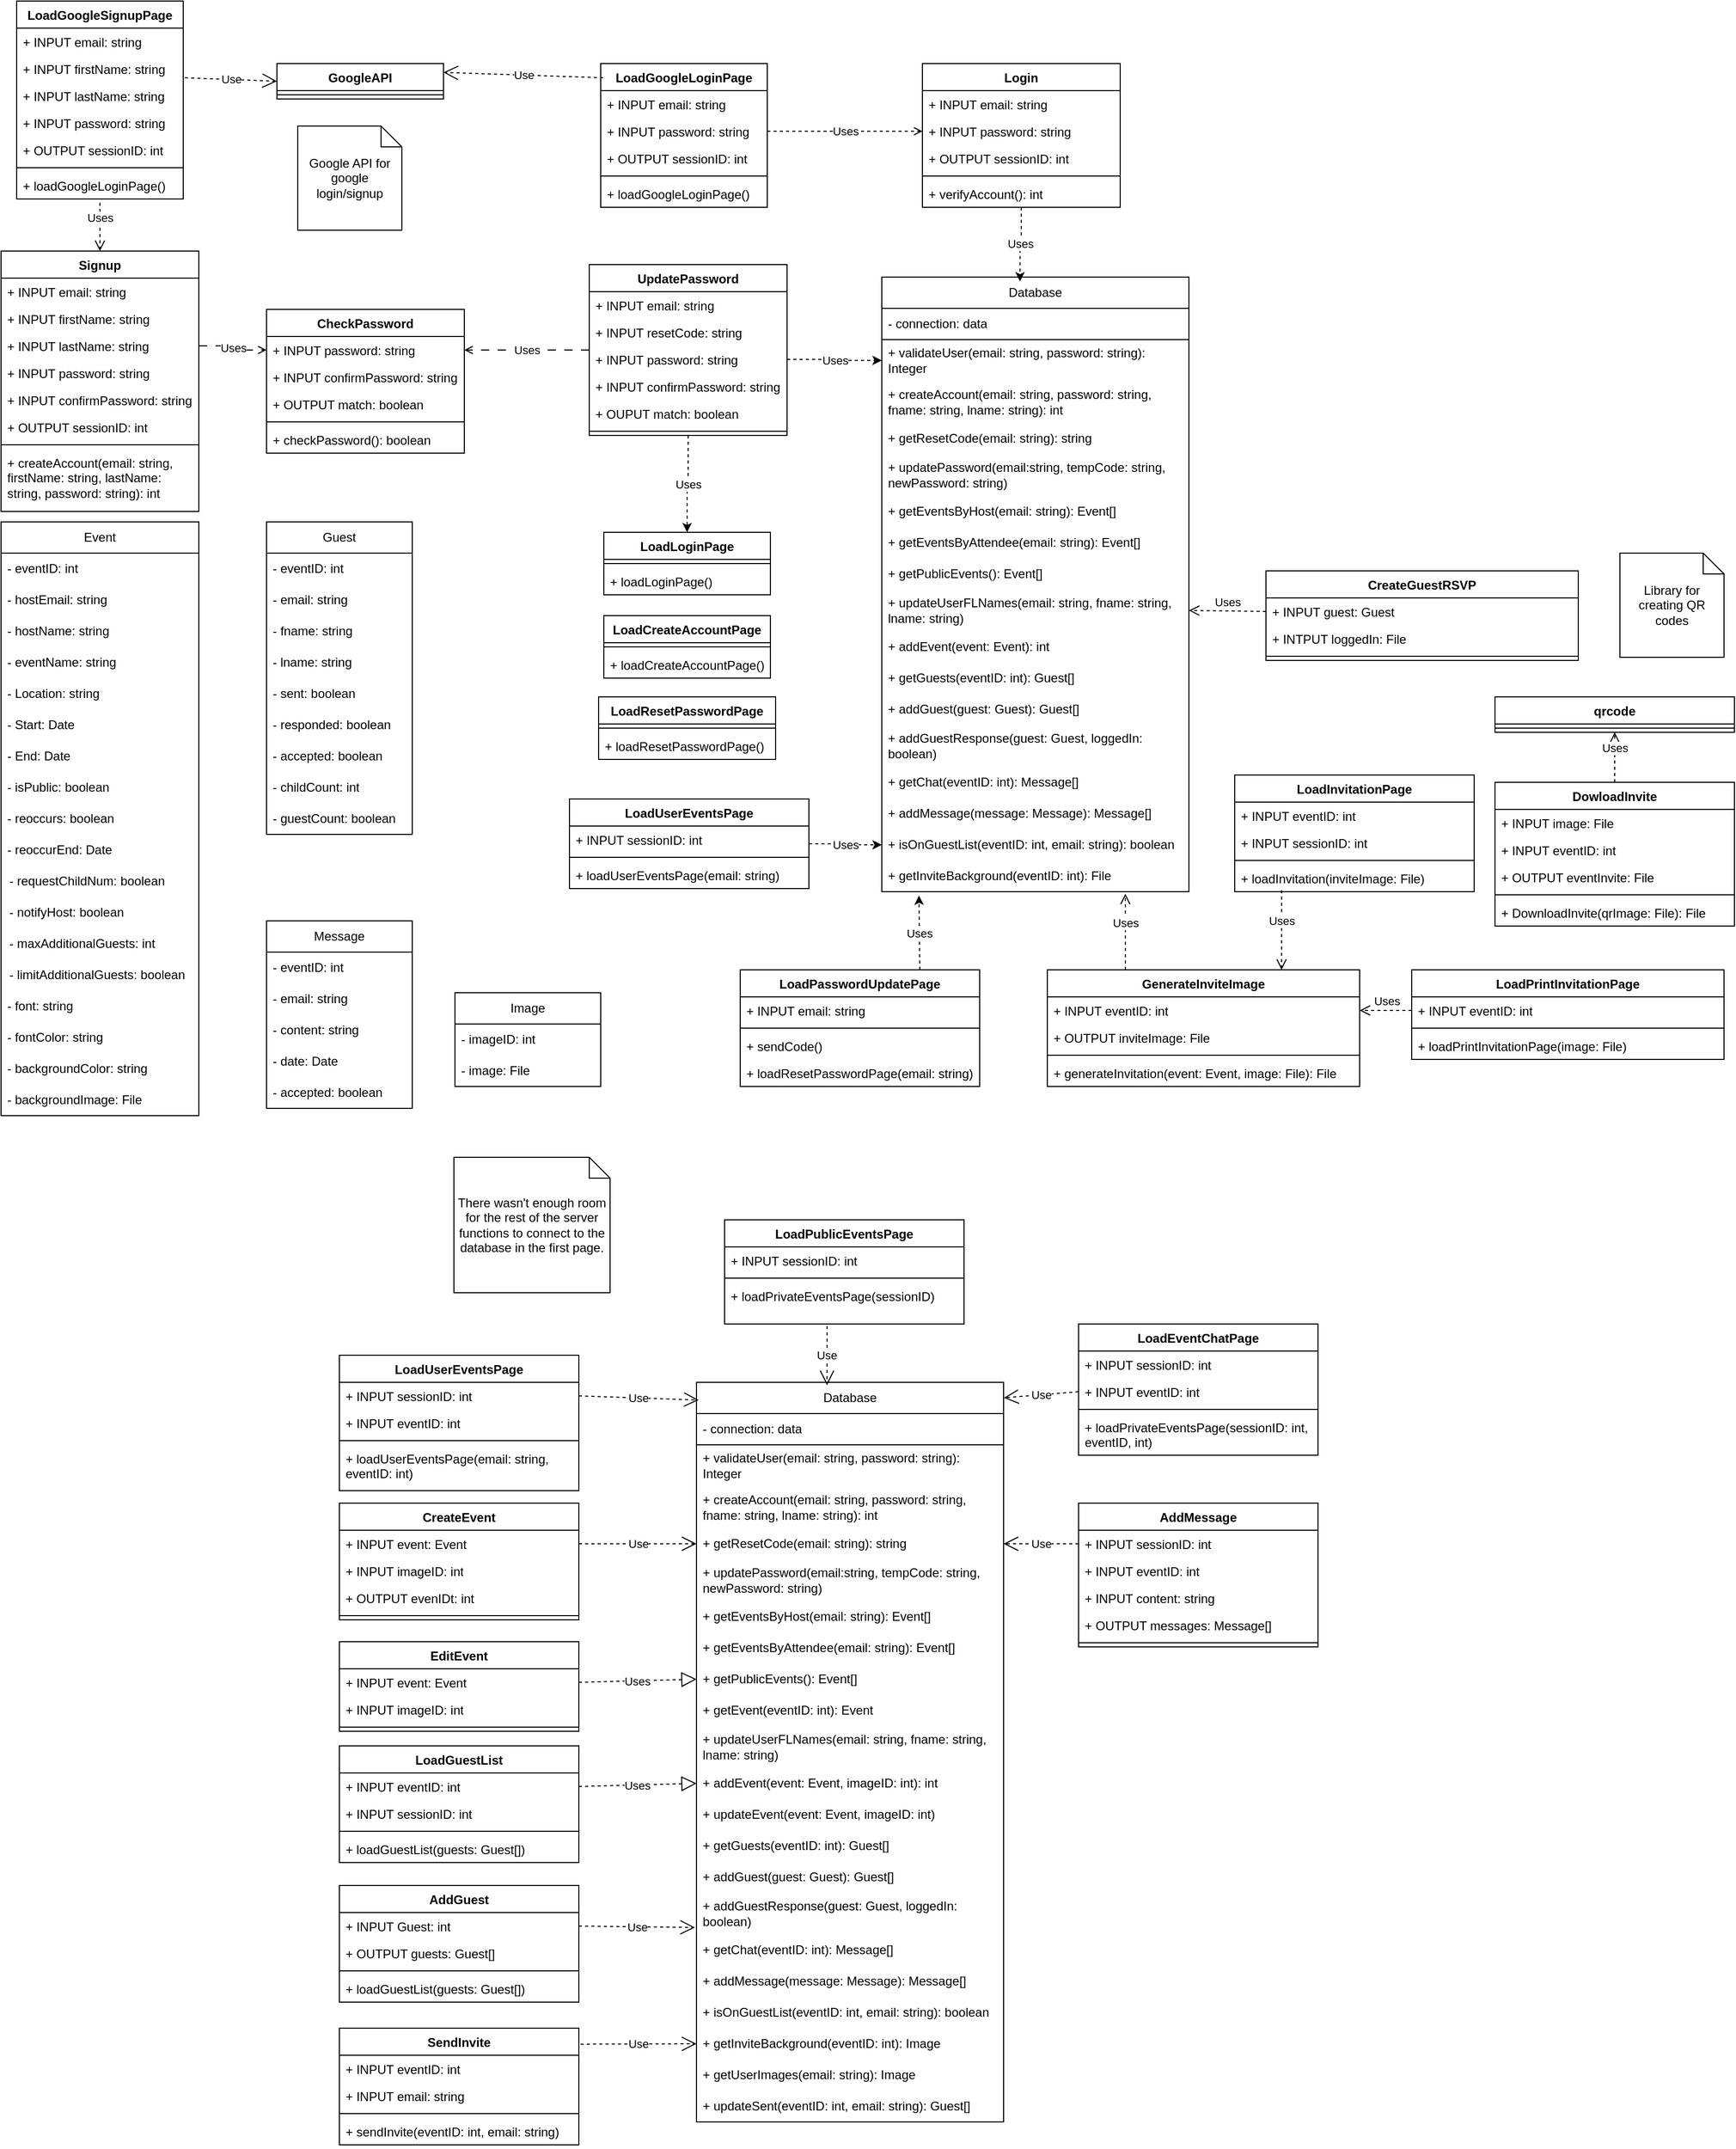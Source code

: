 <mxfile version="24.7.16">
  <diagram name="Page-1" id="CSr0-xxzhdulide7Oy_S">
    <mxGraphModel dx="1710" dy="1153" grid="1" gridSize="10" guides="1" tooltips="1" connect="1" arrows="1" fold="1" page="1" pageScale="1" pageWidth="1700" pageHeight="1100" math="0" shadow="0">
      <root>
        <mxCell id="0" />
        <mxCell id="1" parent="0" />
        <mxCell id="_dkzII2BD8TlYQ18vSjq-22" value="Guest" style="swimlane;fontStyle=0;childLayout=stackLayout;horizontal=1;startSize=30;horizontalStack=0;resizeParent=1;resizeParentMax=0;resizeLast=0;collapsible=1;marginBottom=0;whiteSpace=wrap;html=1;" parent="1" vertex="1">
          <mxGeometry x="280" y="520" width="140" height="300" as="geometry">
            <mxRectangle x="300" y="115" width="70" height="30" as="alternateBounds" />
          </mxGeometry>
        </mxCell>
        <mxCell id="_dkzII2BD8TlYQ18vSjq-23" value="- eventID: int" style="text;strokeColor=none;fillColor=none;align=left;verticalAlign=middle;spacingLeft=4;spacingRight=4;overflow=hidden;points=[[0,0.5],[1,0.5]];portConstraint=eastwest;rotatable=0;whiteSpace=wrap;html=1;" parent="_dkzII2BD8TlYQ18vSjq-22" vertex="1">
          <mxGeometry y="30" width="140" height="30" as="geometry" />
        </mxCell>
        <mxCell id="_dkzII2BD8TlYQ18vSjq-24" value="- email: string" style="text;align=left;verticalAlign=middle;spacingLeft=4;spacingRight=4;overflow=hidden;points=[[0,0.5],[1,0.5]];portConstraint=eastwest;rotatable=0;whiteSpace=wrap;html=1;fixDash=0;strokeColor=none;" parent="_dkzII2BD8TlYQ18vSjq-22" vertex="1">
          <mxGeometry y="60" width="140" height="30" as="geometry" />
        </mxCell>
        <mxCell id="ZCMRn5ar2wK1mYu21y1M-6" value="- fname: string" style="text;align=left;verticalAlign=middle;spacingLeft=4;spacingRight=4;overflow=hidden;points=[[0,0.5],[1,0.5]];portConstraint=eastwest;rotatable=0;whiteSpace=wrap;html=1;fixDash=0;strokeColor=none;" parent="_dkzII2BD8TlYQ18vSjq-22" vertex="1">
          <mxGeometry y="90" width="140" height="30" as="geometry" />
        </mxCell>
        <mxCell id="ZCMRn5ar2wK1mYu21y1M-7" value="- lname: string" style="text;align=left;verticalAlign=middle;spacingLeft=4;spacingRight=4;overflow=hidden;points=[[0,0.5],[1,0.5]];portConstraint=eastwest;rotatable=0;whiteSpace=wrap;html=1;fixDash=0;strokeColor=none;" parent="_dkzII2BD8TlYQ18vSjq-22" vertex="1">
          <mxGeometry y="120" width="140" height="30" as="geometry" />
        </mxCell>
        <mxCell id="ZCMRn5ar2wK1mYu21y1M-61" value="- sent: boolean" style="text;align=left;verticalAlign=middle;spacingLeft=4;spacingRight=4;overflow=hidden;points=[[0,0.5],[1,0.5]];portConstraint=eastwest;rotatable=0;whiteSpace=wrap;html=1;fixDash=0;strokeColor=none;" parent="_dkzII2BD8TlYQ18vSjq-22" vertex="1">
          <mxGeometry y="150" width="140" height="30" as="geometry" />
        </mxCell>
        <mxCell id="_dkzII2BD8TlYQ18vSjq-25" value="- responded: boolean" style="text;strokeColor=none;fillColor=none;align=left;verticalAlign=middle;spacingLeft=4;spacingRight=4;overflow=hidden;points=[[0,0.5],[1,0.5]];portConstraint=eastwest;rotatable=0;whiteSpace=wrap;html=1;" parent="_dkzII2BD8TlYQ18vSjq-22" vertex="1">
          <mxGeometry y="180" width="140" height="30" as="geometry" />
        </mxCell>
        <mxCell id="ZCMRn5ar2wK1mYu21y1M-5" value="- accepted: boolean" style="text;strokeColor=none;fillColor=none;align=left;verticalAlign=middle;spacingLeft=4;spacingRight=4;overflow=hidden;points=[[0,0.5],[1,0.5]];portConstraint=eastwest;rotatable=0;whiteSpace=wrap;html=1;" parent="_dkzII2BD8TlYQ18vSjq-22" vertex="1">
          <mxGeometry y="210" width="140" height="30" as="geometry" />
        </mxCell>
        <mxCell id="ZCMRn5ar2wK1mYu21y1M-3" value="- childCount: int" style="text;strokeColor=none;fillColor=none;align=left;verticalAlign=middle;spacingLeft=4;spacingRight=4;overflow=hidden;points=[[0,0.5],[1,0.5]];portConstraint=eastwest;rotatable=0;whiteSpace=wrap;html=1;" parent="_dkzII2BD8TlYQ18vSjq-22" vertex="1">
          <mxGeometry y="240" width="140" height="30" as="geometry" />
        </mxCell>
        <mxCell id="ZCMRn5ar2wK1mYu21y1M-4" value="- guestCount: boolean" style="text;strokeColor=none;fillColor=none;align=left;verticalAlign=middle;spacingLeft=4;spacingRight=4;overflow=hidden;points=[[0,0.5],[1,0.5]];portConstraint=eastwest;rotatable=0;whiteSpace=wrap;html=1;" parent="_dkzII2BD8TlYQ18vSjq-22" vertex="1">
          <mxGeometry y="270" width="140" height="30" as="geometry" />
        </mxCell>
        <mxCell id="ZCMRn5ar2wK1mYu21y1M-73" value="Message" style="swimlane;fontStyle=0;childLayout=stackLayout;horizontal=1;startSize=30;horizontalStack=0;resizeParent=1;resizeParentMax=0;resizeLast=0;collapsible=1;marginBottom=0;whiteSpace=wrap;html=1;" parent="1" vertex="1">
          <mxGeometry x="280" y="903" width="140" height="180" as="geometry" />
        </mxCell>
        <mxCell id="ZCMRn5ar2wK1mYu21y1M-74" value="- eventID: int" style="text;strokeColor=none;fillColor=none;align=left;verticalAlign=middle;spacingLeft=4;spacingRight=4;overflow=hidden;points=[[0,0.5],[1,0.5]];portConstraint=eastwest;rotatable=0;whiteSpace=wrap;html=1;" parent="ZCMRn5ar2wK1mYu21y1M-73" vertex="1">
          <mxGeometry y="30" width="140" height="30" as="geometry" />
        </mxCell>
        <mxCell id="ZCMRn5ar2wK1mYu21y1M-75" value="- email: string" style="text;strokeColor=none;fillColor=none;align=left;verticalAlign=middle;spacingLeft=4;spacingRight=4;overflow=hidden;points=[[0,0.5],[1,0.5]];portConstraint=eastwest;rotatable=0;whiteSpace=wrap;html=1;" parent="ZCMRn5ar2wK1mYu21y1M-73" vertex="1">
          <mxGeometry y="60" width="140" height="30" as="geometry" />
        </mxCell>
        <mxCell id="ZCMRn5ar2wK1mYu21y1M-76" value="- content: string" style="text;strokeColor=none;fillColor=none;align=left;verticalAlign=middle;spacingLeft=4;spacingRight=4;overflow=hidden;points=[[0,0.5],[1,0.5]];portConstraint=eastwest;rotatable=0;whiteSpace=wrap;html=1;" parent="ZCMRn5ar2wK1mYu21y1M-73" vertex="1">
          <mxGeometry y="90" width="140" height="30" as="geometry" />
        </mxCell>
        <mxCell id="ZCMRn5ar2wK1mYu21y1M-77" value="- date: Date" style="text;strokeColor=none;fillColor=none;align=left;verticalAlign=middle;spacingLeft=4;spacingRight=4;overflow=hidden;points=[[0,0.5],[1,0.5]];portConstraint=eastwest;rotatable=0;whiteSpace=wrap;html=1;" parent="ZCMRn5ar2wK1mYu21y1M-73" vertex="1">
          <mxGeometry y="120" width="140" height="30" as="geometry" />
        </mxCell>
        <mxCell id="ZCMRn5ar2wK1mYu21y1M-78" value="- accepted: boolean" style="text;strokeColor=none;fillColor=none;align=left;verticalAlign=middle;spacingLeft=4;spacingRight=4;overflow=hidden;points=[[0,0.5],[1,0.5]];portConstraint=eastwest;rotatable=0;whiteSpace=wrap;html=1;" parent="ZCMRn5ar2wK1mYu21y1M-73" vertex="1">
          <mxGeometry y="150" width="140" height="30" as="geometry" />
        </mxCell>
        <mxCell id="ZCMRn5ar2wK1mYu21y1M-24" value="Event" style="swimlane;fontStyle=0;childLayout=stackLayout;horizontal=1;startSize=30;horizontalStack=0;resizeParent=1;resizeParentMax=0;resizeLast=0;collapsible=1;marginBottom=0;whiteSpace=wrap;html=1;" parent="1" vertex="1">
          <mxGeometry x="25" y="520" width="190" height="570" as="geometry">
            <mxRectangle x="70" y="45" width="70" height="30" as="alternateBounds" />
          </mxGeometry>
        </mxCell>
        <mxCell id="ZCMRn5ar2wK1mYu21y1M-25" value="- eventID: int" style="text;strokeColor=none;fillColor=none;align=left;verticalAlign=middle;spacingLeft=4;spacingRight=4;overflow=hidden;points=[[0,0.5],[1,0.5]];portConstraint=eastwest;rotatable=0;whiteSpace=wrap;html=1;" parent="ZCMRn5ar2wK1mYu21y1M-24" vertex="1">
          <mxGeometry y="30" width="190" height="30" as="geometry" />
        </mxCell>
        <mxCell id="ZCMRn5ar2wK1mYu21y1M-26" value="- hostEmail: string" style="text;strokeColor=none;fillColor=none;align=left;verticalAlign=middle;spacingLeft=4;spacingRight=4;overflow=hidden;points=[[0,0.5],[1,0.5]];portConstraint=eastwest;rotatable=0;whiteSpace=wrap;html=1;" parent="ZCMRn5ar2wK1mYu21y1M-24" vertex="1">
          <mxGeometry y="60" width="190" height="30" as="geometry" />
        </mxCell>
        <mxCell id="ZCMRn5ar2wK1mYu21y1M-43" value="- hostName: string" style="text;strokeColor=none;fillColor=none;align=left;verticalAlign=middle;spacingLeft=4;spacingRight=4;overflow=hidden;points=[[0,0.5],[1,0.5]];portConstraint=eastwest;rotatable=0;whiteSpace=wrap;html=1;" parent="ZCMRn5ar2wK1mYu21y1M-24" vertex="1">
          <mxGeometry y="90" width="190" height="30" as="geometry" />
        </mxCell>
        <mxCell id="ZCMRn5ar2wK1mYu21y1M-27" value="- eventName: string" style="text;strokeColor=none;fillColor=none;align=left;verticalAlign=middle;spacingLeft=4;spacingRight=4;overflow=hidden;points=[[0,0.5],[1,0.5]];portConstraint=eastwest;rotatable=0;whiteSpace=wrap;html=1;" parent="ZCMRn5ar2wK1mYu21y1M-24" vertex="1">
          <mxGeometry y="120" width="190" height="30" as="geometry" />
        </mxCell>
        <mxCell id="ZCMRn5ar2wK1mYu21y1M-29" value="- Location: string" style="text;strokeColor=none;fillColor=none;align=left;verticalAlign=middle;spacingLeft=4;spacingRight=4;overflow=hidden;points=[[0,0.5],[1,0.5]];portConstraint=eastwest;rotatable=0;whiteSpace=wrap;html=1;" parent="ZCMRn5ar2wK1mYu21y1M-24" vertex="1">
          <mxGeometry y="150" width="190" height="30" as="geometry" />
        </mxCell>
        <mxCell id="ZCMRn5ar2wK1mYu21y1M-30" value="- Start: Date" style="text;strokeColor=none;fillColor=none;align=left;verticalAlign=middle;spacingLeft=4;spacingRight=4;overflow=hidden;points=[[0,0.5],[1,0.5]];portConstraint=eastwest;rotatable=0;whiteSpace=wrap;html=1;" parent="ZCMRn5ar2wK1mYu21y1M-24" vertex="1">
          <mxGeometry y="180" width="190" height="30" as="geometry" />
        </mxCell>
        <mxCell id="ZCMRn5ar2wK1mYu21y1M-31" value="- End: Date" style="text;strokeColor=none;fillColor=none;align=left;verticalAlign=middle;spacingLeft=4;spacingRight=4;overflow=hidden;points=[[0,0.5],[1,0.5]];portConstraint=eastwest;rotatable=0;whiteSpace=wrap;html=1;" parent="ZCMRn5ar2wK1mYu21y1M-24" vertex="1">
          <mxGeometry y="210" width="190" height="30" as="geometry" />
        </mxCell>
        <mxCell id="ZCMRn5ar2wK1mYu21y1M-32" value="- isPublic: boolean" style="text;strokeColor=none;fillColor=none;align=left;verticalAlign=middle;spacingLeft=4;spacingRight=4;overflow=hidden;points=[[0,0.5],[1,0.5]];portConstraint=eastwest;rotatable=0;whiteSpace=wrap;html=1;" parent="ZCMRn5ar2wK1mYu21y1M-24" vertex="1">
          <mxGeometry y="240" width="190" height="30" as="geometry" />
        </mxCell>
        <mxCell id="ZCMRn5ar2wK1mYu21y1M-33" value="- reoccurs: boolean" style="text;strokeColor=none;fillColor=none;align=left;verticalAlign=middle;spacingLeft=4;spacingRight=4;overflow=hidden;points=[[0,0.5],[1,0.5]];portConstraint=eastwest;rotatable=0;whiteSpace=wrap;html=1;" parent="ZCMRn5ar2wK1mYu21y1M-24" vertex="1">
          <mxGeometry y="270" width="190" height="30" as="geometry" />
        </mxCell>
        <mxCell id="ZCMRn5ar2wK1mYu21y1M-34" value="- reoccurEnd: Date" style="text;strokeColor=none;fillColor=none;align=left;verticalAlign=middle;spacingLeft=4;spacingRight=4;overflow=hidden;points=[[0,0.5],[1,0.5]];portConstraint=eastwest;rotatable=0;whiteSpace=wrap;html=1;" parent="ZCMRn5ar2wK1mYu21y1M-24" vertex="1">
          <mxGeometry y="300" width="190" height="30" as="geometry" />
        </mxCell>
        <mxCell id="ZCMRn5ar2wK1mYu21y1M-49" value="- requestChildNum: boolean" style="shape=partialRectangle;connectable=0;fillColor=none;top=0;left=0;bottom=0;right=0;align=left;spacingLeft=6;overflow=hidden;whiteSpace=wrap;html=1;" parent="ZCMRn5ar2wK1mYu21y1M-24" vertex="1">
          <mxGeometry y="330" width="190" height="30" as="geometry">
            <mxRectangle width="260" height="30" as="alternateBounds" />
          </mxGeometry>
        </mxCell>
        <mxCell id="ZCMRn5ar2wK1mYu21y1M-52" value="- notifyHost: boolean" style="shape=partialRectangle;connectable=0;fillColor=none;top=0;left=0;bottom=0;right=0;align=left;spacingLeft=6;overflow=hidden;whiteSpace=wrap;html=1;" parent="ZCMRn5ar2wK1mYu21y1M-24" vertex="1">
          <mxGeometry y="360" width="190" height="30" as="geometry">
            <mxRectangle width="260" height="30" as="alternateBounds" />
          </mxGeometry>
        </mxCell>
        <mxCell id="ZCMRn5ar2wK1mYu21y1M-51" value="- maxAdditionalGuests: int" style="shape=partialRectangle;connectable=0;fillColor=none;top=0;left=0;bottom=0;right=0;align=left;spacingLeft=6;overflow=hidden;whiteSpace=wrap;html=1;" parent="ZCMRn5ar2wK1mYu21y1M-24" vertex="1">
          <mxGeometry y="390" width="190" height="30" as="geometry">
            <mxRectangle width="260" height="30" as="alternateBounds" />
          </mxGeometry>
        </mxCell>
        <mxCell id="ZCMRn5ar2wK1mYu21y1M-50" value="- limitAdditionalGuests: boolean" style="shape=partialRectangle;connectable=0;fillColor=none;top=0;left=0;bottom=0;right=0;align=left;spacingLeft=6;overflow=hidden;whiteSpace=wrap;html=1;" parent="ZCMRn5ar2wK1mYu21y1M-24" vertex="1">
          <mxGeometry y="420" width="190" height="30" as="geometry">
            <mxRectangle width="260" height="30" as="alternateBounds" />
          </mxGeometry>
        </mxCell>
        <mxCell id="ZCMRn5ar2wK1mYu21y1M-60" value="- font: string" style="text;strokeColor=none;fillColor=none;align=left;verticalAlign=middle;spacingLeft=4;spacingRight=4;overflow=hidden;points=[[0,0.5],[1,0.5]];portConstraint=eastwest;rotatable=0;whiteSpace=wrap;html=1;" parent="ZCMRn5ar2wK1mYu21y1M-24" vertex="1">
          <mxGeometry y="450" width="190" height="30" as="geometry" />
        </mxCell>
        <mxCell id="ZCMRn5ar2wK1mYu21y1M-59" value="- fontColor: string" style="text;strokeColor=none;fillColor=none;align=left;verticalAlign=middle;spacingLeft=4;spacingRight=4;overflow=hidden;points=[[0,0.5],[1,0.5]];portConstraint=eastwest;rotatable=0;whiteSpace=wrap;html=1;" parent="ZCMRn5ar2wK1mYu21y1M-24" vertex="1">
          <mxGeometry y="480" width="190" height="30" as="geometry" />
        </mxCell>
        <mxCell id="ZCMRn5ar2wK1mYu21y1M-58" value="- backgroundColor: string" style="text;strokeColor=none;fillColor=none;align=left;verticalAlign=middle;spacingLeft=4;spacingRight=4;overflow=hidden;points=[[0,0.5],[1,0.5]];portConstraint=eastwest;rotatable=0;whiteSpace=wrap;html=1;" parent="ZCMRn5ar2wK1mYu21y1M-24" vertex="1">
          <mxGeometry y="510" width="190" height="30" as="geometry" />
        </mxCell>
        <mxCell id="ZCMRn5ar2wK1mYu21y1M-57" value="- backgroundImage: File" style="text;strokeColor=none;fillColor=none;align=left;verticalAlign=middle;spacingLeft=4;spacingRight=4;overflow=hidden;points=[[0,0.5],[1,0.5]];portConstraint=eastwest;rotatable=0;whiteSpace=wrap;html=1;" parent="ZCMRn5ar2wK1mYu21y1M-24" vertex="1">
          <mxGeometry y="540" width="190" height="30" as="geometry" />
        </mxCell>
        <mxCell id="_dkzII2BD8TlYQ18vSjq-1" value="Database" style="swimlane;fontStyle=0;childLayout=stackLayout;horizontal=1;startSize=30;horizontalStack=0;resizeParent=1;resizeParentMax=0;resizeLast=0;collapsible=1;marginBottom=0;whiteSpace=wrap;html=1;" parent="1" vertex="1">
          <mxGeometry x="871" y="285" width="295" height="590" as="geometry" />
        </mxCell>
        <mxCell id="_dkzII2BD8TlYQ18vSjq-4" value="- connection: data" style="text;strokeColor=default;fillColor=none;align=left;verticalAlign=middle;spacingLeft=4;spacingRight=4;overflow=hidden;points=[[0,0.5],[1,0.5]];portConstraint=eastwest;rotatable=0;whiteSpace=wrap;html=1;" parent="_dkzII2BD8TlYQ18vSjq-1" vertex="1">
          <mxGeometry y="30" width="295" height="30" as="geometry" />
        </mxCell>
        <mxCell id="_dkzII2BD8TlYQ18vSjq-7" value="+ validateUser(email: string, password: string): Integer" style="text;align=left;verticalAlign=middle;spacingLeft=4;spacingRight=4;overflow=hidden;points=[[0,0.5],[1,0.5]];portConstraint=eastwest;rotatable=0;whiteSpace=wrap;html=1;strokeColor=none;" parent="_dkzII2BD8TlYQ18vSjq-1" vertex="1">
          <mxGeometry y="60" width="295" height="40" as="geometry" />
        </mxCell>
        <mxCell id="_dkzII2BD8TlYQ18vSjq-8" value="+ createAccount(email: string, password: string, fname: string, lname: string): int" style="text;align=left;verticalAlign=middle;spacingLeft=4;spacingRight=4;overflow=hidden;points=[[0,0.5],[1,0.5]];portConstraint=eastwest;rotatable=0;whiteSpace=wrap;html=1;strokeColor=none;" parent="_dkzII2BD8TlYQ18vSjq-1" vertex="1">
          <mxGeometry y="100" width="295" height="40" as="geometry" />
        </mxCell>
        <mxCell id="_dkzII2BD8TlYQ18vSjq-9" value="+ getResetCode(email: string): string" style="text;align=left;verticalAlign=middle;spacingLeft=4;spacingRight=4;overflow=hidden;points=[[0,0.5],[1,0.5]];portConstraint=eastwest;rotatable=0;whiteSpace=wrap;html=1;strokeColor=none;" parent="_dkzII2BD8TlYQ18vSjq-1" vertex="1">
          <mxGeometry y="140" width="295" height="30" as="geometry" />
        </mxCell>
        <mxCell id="_dkzII2BD8TlYQ18vSjq-10" value="+ updatePassword(email:string, tempCode: string, newPassword: string)" style="text;align=left;verticalAlign=middle;spacingLeft=4;spacingRight=4;overflow=hidden;points=[[0,0.5],[1,0.5]];portConstraint=eastwest;rotatable=0;whiteSpace=wrap;html=1;strokeColor=none;" parent="_dkzII2BD8TlYQ18vSjq-1" vertex="1">
          <mxGeometry y="170" width="295" height="40" as="geometry" />
        </mxCell>
        <mxCell id="_dkzII2BD8TlYQ18vSjq-11" value="+ getEventsByHost(email: string): Event[]" style="text;align=left;verticalAlign=middle;spacingLeft=4;spacingRight=4;overflow=hidden;points=[[0,0.5],[1,0.5]];portConstraint=eastwest;rotatable=0;whiteSpace=wrap;html=1;strokeColor=none;" parent="_dkzII2BD8TlYQ18vSjq-1" vertex="1">
          <mxGeometry y="210" width="295" height="30" as="geometry" />
        </mxCell>
        <mxCell id="_dkzII2BD8TlYQ18vSjq-12" value="+ getEventsByAttendee(email: string): Event[]" style="text;align=left;verticalAlign=middle;spacingLeft=4;spacingRight=4;overflow=hidden;points=[[0,0.5],[1,0.5]];portConstraint=eastwest;rotatable=0;whiteSpace=wrap;html=1;strokeColor=none;" parent="_dkzII2BD8TlYQ18vSjq-1" vertex="1">
          <mxGeometry y="240" width="295" height="30" as="geometry" />
        </mxCell>
        <mxCell id="_dkzII2BD8TlYQ18vSjq-13" value="+ getPublicEvents(): Event[]" style="text;align=left;verticalAlign=middle;spacingLeft=4;spacingRight=4;overflow=hidden;points=[[0,0.5],[1,0.5]];portConstraint=eastwest;rotatable=0;whiteSpace=wrap;html=1;strokeColor=none;" parent="_dkzII2BD8TlYQ18vSjq-1" vertex="1">
          <mxGeometry y="270" width="295" height="30" as="geometry" />
        </mxCell>
        <mxCell id="_dkzII2BD8TlYQ18vSjq-14" value="+ updateUserFLNames(email: string, fname: string, lname: string)" style="text;align=left;verticalAlign=middle;spacingLeft=4;spacingRight=4;overflow=hidden;points=[[0,0.5],[1,0.5]];portConstraint=eastwest;rotatable=0;whiteSpace=wrap;html=1;strokeColor=none;" parent="_dkzII2BD8TlYQ18vSjq-1" vertex="1">
          <mxGeometry y="300" width="295" height="40" as="geometry" />
        </mxCell>
        <mxCell id="_dkzII2BD8TlYQ18vSjq-16" value="+ addEvent(event: Event): int" style="text;align=left;verticalAlign=middle;spacingLeft=4;spacingRight=4;overflow=hidden;points=[[0,0.5],[1,0.5]];portConstraint=eastwest;rotatable=0;whiteSpace=wrap;html=1;strokeColor=none;" parent="_dkzII2BD8TlYQ18vSjq-1" vertex="1">
          <mxGeometry y="340" width="295" height="30" as="geometry" />
        </mxCell>
        <mxCell id="_dkzII2BD8TlYQ18vSjq-17" value="+ getGuests(eventID: int): Guest[]" style="text;align=left;verticalAlign=middle;spacingLeft=4;spacingRight=4;overflow=hidden;points=[[0,0.5],[1,0.5]];portConstraint=eastwest;rotatable=0;whiteSpace=wrap;html=1;strokeColor=none;" parent="_dkzII2BD8TlYQ18vSjq-1" vertex="1">
          <mxGeometry y="370" width="295" height="30" as="geometry" />
        </mxCell>
        <mxCell id="_dkzII2BD8TlYQ18vSjq-15" value="+ addGuest(guest: Guest): Guest[]" style="text;align=left;verticalAlign=middle;spacingLeft=4;spacingRight=4;overflow=hidden;points=[[0,0.5],[1,0.5]];portConstraint=eastwest;rotatable=0;whiteSpace=wrap;html=1;strokeColor=none;" parent="_dkzII2BD8TlYQ18vSjq-1" vertex="1">
          <mxGeometry y="400" width="295" height="30" as="geometry" />
        </mxCell>
        <mxCell id="_dkzII2BD8TlYQ18vSjq-18" value="+ addGuestResponse(guest: Guest, loggedIn: boolean)" style="text;align=left;verticalAlign=middle;spacingLeft=4;spacingRight=4;overflow=hidden;points=[[0,0.5],[1,0.5]];portConstraint=eastwest;rotatable=0;whiteSpace=wrap;html=1;strokeColor=none;" parent="_dkzII2BD8TlYQ18vSjq-1" vertex="1">
          <mxGeometry y="430" width="295" height="40" as="geometry" />
        </mxCell>
        <mxCell id="_dkzII2BD8TlYQ18vSjq-19" value="+ getChat(eventID: int): Message[]" style="text;align=left;verticalAlign=middle;spacingLeft=4;spacingRight=4;overflow=hidden;points=[[0,0.5],[1,0.5]];portConstraint=eastwest;rotatable=0;whiteSpace=wrap;html=1;strokeColor=none;" parent="_dkzII2BD8TlYQ18vSjq-1" vertex="1">
          <mxGeometry y="470" width="295" height="30" as="geometry" />
        </mxCell>
        <mxCell id="ZCMRn5ar2wK1mYu21y1M-72" value="+ addMessage(message: Message): Message[]" style="text;align=left;verticalAlign=middle;spacingLeft=4;spacingRight=4;overflow=hidden;points=[[0,0.5],[1,0.5]];portConstraint=eastwest;rotatable=0;whiteSpace=wrap;html=1;strokeColor=none;" parent="_dkzII2BD8TlYQ18vSjq-1" vertex="1">
          <mxGeometry y="500" width="295" height="30" as="geometry" />
        </mxCell>
        <mxCell id="_dkzII2BD8TlYQ18vSjq-20" value="+ isOnGuestList(eventID: int, email: string): boolean" style="text;align=left;verticalAlign=middle;spacingLeft=4;spacingRight=4;overflow=hidden;points=[[0,0.5],[1,0.5]];portConstraint=eastwest;rotatable=0;whiteSpace=wrap;html=1;strokeColor=none;" parent="_dkzII2BD8TlYQ18vSjq-1" vertex="1">
          <mxGeometry y="530" width="295" height="30" as="geometry" />
        </mxCell>
        <mxCell id="07TD3PqsCoJIRFLpou1o-132" value="+ getInviteBackground(eventID: int): File" style="text;align=left;verticalAlign=middle;spacingLeft=4;spacingRight=4;overflow=hidden;points=[[0,0.5],[1,0.5]];portConstraint=eastwest;rotatable=0;whiteSpace=wrap;html=1;strokeColor=none;" vertex="1" parent="_dkzII2BD8TlYQ18vSjq-1">
          <mxGeometry y="560" width="295" height="30" as="geometry" />
        </mxCell>
        <mxCell id="07TD3PqsCoJIRFLpou1o-18" value="LoadGoogleLoginPage" style="swimlane;fontStyle=1;align=center;verticalAlign=top;childLayout=stackLayout;horizontal=1;startSize=26;horizontalStack=0;resizeParent=1;resizeParentMax=0;resizeLast=0;collapsible=1;marginBottom=0;whiteSpace=wrap;html=1;" vertex="1" parent="1">
          <mxGeometry x="601" y="80" width="160" height="138" as="geometry" />
        </mxCell>
        <mxCell id="07TD3PqsCoJIRFLpou1o-21" value="+ INPUT email: string" style="text;strokeColor=none;fillColor=none;align=left;verticalAlign=top;spacingLeft=4;spacingRight=4;overflow=hidden;rotatable=0;points=[[0,0.5],[1,0.5]];portConstraint=eastwest;whiteSpace=wrap;html=1;" vertex="1" parent="07TD3PqsCoJIRFLpou1o-18">
          <mxGeometry y="26" width="160" height="26" as="geometry" />
        </mxCell>
        <mxCell id="07TD3PqsCoJIRFLpou1o-23" value="+ INPUT password: string" style="text;strokeColor=none;fillColor=none;align=left;verticalAlign=top;spacingLeft=4;spacingRight=4;overflow=hidden;rotatable=0;points=[[0,0.5],[1,0.5]];portConstraint=eastwest;whiteSpace=wrap;html=1;" vertex="1" parent="07TD3PqsCoJIRFLpou1o-18">
          <mxGeometry y="52" width="160" height="26" as="geometry" />
        </mxCell>
        <mxCell id="07TD3PqsCoJIRFLpou1o-22" value="+ OUTPUT sessionID: int" style="text;strokeColor=none;fillColor=none;align=left;verticalAlign=top;spacingLeft=4;spacingRight=4;overflow=hidden;rotatable=0;points=[[0,0.5],[1,0.5]];portConstraint=eastwest;whiteSpace=wrap;html=1;" vertex="1" parent="07TD3PqsCoJIRFLpou1o-18">
          <mxGeometry y="78" width="160" height="26" as="geometry" />
        </mxCell>
        <mxCell id="07TD3PqsCoJIRFLpou1o-19" value="" style="line;strokeWidth=1;fillColor=none;align=left;verticalAlign=middle;spacingTop=-1;spacingLeft=3;spacingRight=3;rotatable=0;labelPosition=right;points=[];portConstraint=eastwest;strokeColor=inherit;" vertex="1" parent="07TD3PqsCoJIRFLpou1o-18">
          <mxGeometry y="104" width="160" height="8" as="geometry" />
        </mxCell>
        <mxCell id="07TD3PqsCoJIRFLpou1o-20" value="+ loadGoogleLoginPage()" style="text;strokeColor=none;fillColor=none;align=left;verticalAlign=top;spacingLeft=4;spacingRight=4;overflow=hidden;rotatable=0;points=[[0,0.5],[1,0.5]];portConstraint=eastwest;whiteSpace=wrap;html=1;" vertex="1" parent="07TD3PqsCoJIRFLpou1o-18">
          <mxGeometry y="112" width="160" height="26" as="geometry" />
        </mxCell>
        <mxCell id="07TD3PqsCoJIRFLpou1o-24" value="Login" style="swimlane;fontStyle=1;align=center;verticalAlign=top;childLayout=stackLayout;horizontal=1;startSize=26;horizontalStack=0;resizeParent=1;resizeParentMax=0;resizeLast=0;collapsible=1;marginBottom=0;whiteSpace=wrap;html=1;" vertex="1" parent="1">
          <mxGeometry x="910" y="80" width="190" height="138" as="geometry" />
        </mxCell>
        <mxCell id="07TD3PqsCoJIRFLpou1o-25" value="+ INPUT email: string" style="text;strokeColor=none;fillColor=none;align=left;verticalAlign=top;spacingLeft=4;spacingRight=4;overflow=hidden;rotatable=0;points=[[0,0.5],[1,0.5]];portConstraint=eastwest;whiteSpace=wrap;html=1;" vertex="1" parent="07TD3PqsCoJIRFLpou1o-24">
          <mxGeometry y="26" width="190" height="26" as="geometry" />
        </mxCell>
        <mxCell id="07TD3PqsCoJIRFLpou1o-26" value="+ INPUT password: string" style="text;strokeColor=none;fillColor=none;align=left;verticalAlign=top;spacingLeft=4;spacingRight=4;overflow=hidden;rotatable=0;points=[[0,0.5],[1,0.5]];portConstraint=eastwest;whiteSpace=wrap;html=1;" vertex="1" parent="07TD3PqsCoJIRFLpou1o-24">
          <mxGeometry y="52" width="190" height="26" as="geometry" />
        </mxCell>
        <mxCell id="07TD3PqsCoJIRFLpou1o-27" value="+ OUTPUT sessionID: int" style="text;strokeColor=none;fillColor=none;align=left;verticalAlign=top;spacingLeft=4;spacingRight=4;overflow=hidden;rotatable=0;points=[[0,0.5],[1,0.5]];portConstraint=eastwest;whiteSpace=wrap;html=1;" vertex="1" parent="07TD3PqsCoJIRFLpou1o-24">
          <mxGeometry y="78" width="190" height="26" as="geometry" />
        </mxCell>
        <mxCell id="07TD3PqsCoJIRFLpou1o-28" value="" style="line;strokeWidth=1;fillColor=none;align=left;verticalAlign=middle;spacingTop=-1;spacingLeft=3;spacingRight=3;rotatable=0;labelPosition=right;points=[];portConstraint=eastwest;strokeColor=inherit;" vertex="1" parent="07TD3PqsCoJIRFLpou1o-24">
          <mxGeometry y="104" width="190" height="8" as="geometry" />
        </mxCell>
        <mxCell id="07TD3PqsCoJIRFLpou1o-29" value="+ verifyAccount(): int" style="text;strokeColor=none;fillColor=none;align=left;verticalAlign=top;spacingLeft=4;spacingRight=4;overflow=hidden;rotatable=0;points=[[0,0.5],[1,0.5]];portConstraint=eastwest;whiteSpace=wrap;html=1;" vertex="1" parent="07TD3PqsCoJIRFLpou1o-24">
          <mxGeometry y="112" width="190" height="26" as="geometry" />
        </mxCell>
        <mxCell id="07TD3PqsCoJIRFLpou1o-32" value="Uses" style="edgeStyle=orthogonalEdgeStyle;rounded=0;orthogonalLoop=1;jettySize=auto;html=1;exitX=1;exitY=0.5;exitDx=0;exitDy=0;entryX=0;entryY=0.5;entryDx=0;entryDy=0;dashed=1;endArrow=open;endFill=0;movable=1;resizable=1;rotatable=1;deletable=1;editable=1;locked=0;connectable=1;" edge="1" parent="1" source="07TD3PqsCoJIRFLpou1o-23" target="07TD3PqsCoJIRFLpou1o-26">
          <mxGeometry relative="1" as="geometry" />
        </mxCell>
        <mxCell id="07TD3PqsCoJIRFLpou1o-15" value="LoadCreateAccountPage" style="swimlane;fontStyle=1;align=center;verticalAlign=top;childLayout=stackLayout;horizontal=1;startSize=26;horizontalStack=0;resizeParent=1;resizeParentMax=0;resizeLast=0;collapsible=1;marginBottom=0;whiteSpace=wrap;html=1;" vertex="1" parent="1">
          <mxGeometry x="604" y="610" width="160" height="60" as="geometry" />
        </mxCell>
        <mxCell id="07TD3PqsCoJIRFLpou1o-16" value="" style="line;strokeWidth=1;fillColor=none;align=left;verticalAlign=middle;spacingTop=-1;spacingLeft=3;spacingRight=3;rotatable=0;labelPosition=right;points=[];portConstraint=eastwest;strokeColor=inherit;" vertex="1" parent="07TD3PqsCoJIRFLpou1o-15">
          <mxGeometry y="26" width="160" height="8" as="geometry" />
        </mxCell>
        <mxCell id="07TD3PqsCoJIRFLpou1o-17" value="+ loadCreateAccountPage()" style="text;strokeColor=none;fillColor=none;align=left;verticalAlign=top;spacingLeft=4;spacingRight=4;overflow=hidden;rotatable=0;points=[[0,0.5],[1,0.5]];portConstraint=eastwest;whiteSpace=wrap;html=1;" vertex="1" parent="07TD3PqsCoJIRFLpou1o-15">
          <mxGeometry y="34" width="160" height="26" as="geometry" />
        </mxCell>
        <mxCell id="07TD3PqsCoJIRFLpou1o-11" value="LoadResetPasswordPage" style="swimlane;fontStyle=1;align=center;verticalAlign=top;childLayout=stackLayout;horizontal=1;startSize=26;horizontalStack=0;resizeParent=1;resizeParentMax=0;resizeLast=0;collapsible=1;marginBottom=0;whiteSpace=wrap;html=1;" vertex="1" parent="1">
          <mxGeometry x="599" y="688" width="170" height="60" as="geometry" />
        </mxCell>
        <mxCell id="07TD3PqsCoJIRFLpou1o-13" value="" style="line;strokeWidth=1;fillColor=none;align=left;verticalAlign=middle;spacingTop=-1;spacingLeft=3;spacingRight=3;rotatable=0;labelPosition=right;points=[];portConstraint=eastwest;strokeColor=inherit;" vertex="1" parent="07TD3PqsCoJIRFLpou1o-11">
          <mxGeometry y="26" width="170" height="8" as="geometry" />
        </mxCell>
        <mxCell id="07TD3PqsCoJIRFLpou1o-14" value="+ loadResetPasswordPage()" style="text;strokeColor=none;fillColor=none;align=left;verticalAlign=top;spacingLeft=4;spacingRight=4;overflow=hidden;rotatable=0;points=[[0,0.5],[1,0.5]];portConstraint=eastwest;whiteSpace=wrap;html=1;" vertex="1" parent="07TD3PqsCoJIRFLpou1o-11">
          <mxGeometry y="34" width="170" height="26" as="geometry" />
        </mxCell>
        <mxCell id="07TD3PqsCoJIRFLpou1o-114" value="Uses" style="edgeStyle=orthogonalEdgeStyle;rounded=0;orthogonalLoop=1;jettySize=auto;html=1;entryX=0;entryY=0.5;entryDx=0;entryDy=0;dashed=1;" edge="1" parent="1" source="07TD3PqsCoJIRFLpou1o-102" target="_dkzII2BD8TlYQ18vSjq-20">
          <mxGeometry relative="1" as="geometry">
            <mxPoint x="874" y="836.0" as="targetPoint" />
          </mxGeometry>
        </mxCell>
        <mxCell id="07TD3PqsCoJIRFLpou1o-102" value="LoadUserEventsPage" style="swimlane;fontStyle=1;align=center;verticalAlign=top;childLayout=stackLayout;horizontal=1;startSize=26;horizontalStack=0;resizeParent=1;resizeParentMax=0;resizeLast=0;collapsible=1;marginBottom=0;whiteSpace=wrap;html=1;" vertex="1" parent="1">
          <mxGeometry x="571" y="786" width="230" height="86" as="geometry" />
        </mxCell>
        <mxCell id="07TD3PqsCoJIRFLpou1o-103" value="+ INPUT sessionID: int" style="text;strokeColor=none;fillColor=none;align=left;verticalAlign=top;spacingLeft=4;spacingRight=4;overflow=hidden;rotatable=0;points=[[0,0.5],[1,0.5]];portConstraint=eastwest;whiteSpace=wrap;html=1;" vertex="1" parent="07TD3PqsCoJIRFLpou1o-102">
          <mxGeometry y="26" width="230" height="26" as="geometry" />
        </mxCell>
        <mxCell id="07TD3PqsCoJIRFLpou1o-104" value="" style="line;strokeWidth=1;fillColor=none;align=left;verticalAlign=middle;spacingTop=-1;spacingLeft=3;spacingRight=3;rotatable=0;labelPosition=right;points=[];portConstraint=eastwest;strokeColor=inherit;" vertex="1" parent="07TD3PqsCoJIRFLpou1o-102">
          <mxGeometry y="52" width="230" height="8" as="geometry" />
        </mxCell>
        <mxCell id="07TD3PqsCoJIRFLpou1o-107" value="+ loadUserEventsPage(email: string)" style="text;strokeColor=none;fillColor=none;align=left;verticalAlign=top;spacingLeft=4;spacingRight=4;overflow=hidden;rotatable=0;points=[[0,0.5],[1,0.5]];portConstraint=eastwest;whiteSpace=wrap;html=1;" vertex="1" parent="07TD3PqsCoJIRFLpou1o-102">
          <mxGeometry y="60" width="230" height="26" as="geometry" />
        </mxCell>
        <mxCell id="07TD3PqsCoJIRFLpou1o-108" value="Uses" style="edgeStyle=orthogonalEdgeStyle;rounded=0;orthogonalLoop=1;jettySize=auto;html=1;entryX=1;entryY=0.5;entryDx=0;entryDy=0;dashed=1;dashPattern=8 8;endArrow=open;endFill=0;" edge="1" parent="1" source="07TD3PqsCoJIRFLpou1o-65" target="07TD3PqsCoJIRFLpou1o-83">
          <mxGeometry relative="1" as="geometry" />
        </mxCell>
        <mxCell id="07TD3PqsCoJIRFLpou1o-113" value="Uses" style="edgeStyle=orthogonalEdgeStyle;rounded=0;orthogonalLoop=1;jettySize=auto;html=1;entryX=0.5;entryY=0;entryDx=0;entryDy=0;dashed=1;" edge="1" parent="1" source="07TD3PqsCoJIRFLpou1o-65" target="07TD3PqsCoJIRFLpou1o-57">
          <mxGeometry relative="1" as="geometry" />
        </mxCell>
        <mxCell id="07TD3PqsCoJIRFLpou1o-65" value="UpdatePassword" style="swimlane;fontStyle=1;align=center;verticalAlign=top;childLayout=stackLayout;horizontal=1;startSize=26;horizontalStack=0;resizeParent=1;resizeParentMax=0;resizeLast=0;collapsible=1;marginBottom=0;whiteSpace=wrap;html=1;" vertex="1" parent="1">
          <mxGeometry x="590" y="273" width="190" height="164" as="geometry" />
        </mxCell>
        <mxCell id="07TD3PqsCoJIRFLpou1o-66" value="+ INPUT email: string" style="text;strokeColor=none;fillColor=none;align=left;verticalAlign=top;spacingLeft=4;spacingRight=4;overflow=hidden;rotatable=0;points=[[0,0.5],[1,0.5]];portConstraint=eastwest;whiteSpace=wrap;html=1;" vertex="1" parent="07TD3PqsCoJIRFLpou1o-65">
          <mxGeometry y="26" width="190" height="26" as="geometry" />
        </mxCell>
        <mxCell id="07TD3PqsCoJIRFLpou1o-89" value="+ INPUT resetCode: string" style="text;strokeColor=none;fillColor=none;align=left;verticalAlign=top;spacingLeft=4;spacingRight=4;overflow=hidden;rotatable=0;points=[[0,0.5],[1,0.5]];portConstraint=eastwest;whiteSpace=wrap;html=1;" vertex="1" parent="07TD3PqsCoJIRFLpou1o-65">
          <mxGeometry y="52" width="190" height="26" as="geometry" />
        </mxCell>
        <mxCell id="07TD3PqsCoJIRFLpou1o-90" value="+ INPUT password: string" style="text;strokeColor=none;fillColor=none;align=left;verticalAlign=top;spacingLeft=4;spacingRight=4;overflow=hidden;rotatable=0;points=[[0,0.5],[1,0.5]];portConstraint=eastwest;whiteSpace=wrap;html=1;" vertex="1" parent="07TD3PqsCoJIRFLpou1o-65">
          <mxGeometry y="78" width="190" height="26" as="geometry" />
        </mxCell>
        <mxCell id="07TD3PqsCoJIRFLpou1o-91" value="+ INPUT confirmPassword: string" style="text;strokeColor=none;fillColor=none;align=left;verticalAlign=top;spacingLeft=4;spacingRight=4;overflow=hidden;rotatable=0;points=[[0,0.5],[1,0.5]];portConstraint=eastwest;whiteSpace=wrap;html=1;" vertex="1" parent="07TD3PqsCoJIRFLpou1o-65">
          <mxGeometry y="104" width="190" height="26" as="geometry" />
        </mxCell>
        <mxCell id="07TD3PqsCoJIRFLpou1o-99" value="+ OUPUT match: boolean" style="text;strokeColor=none;fillColor=none;align=left;verticalAlign=top;spacingLeft=4;spacingRight=4;overflow=hidden;rotatable=0;points=[[0,0.5],[1,0.5]];portConstraint=eastwest;whiteSpace=wrap;html=1;" vertex="1" parent="07TD3PqsCoJIRFLpou1o-65">
          <mxGeometry y="130" width="190" height="26" as="geometry" />
        </mxCell>
        <mxCell id="07TD3PqsCoJIRFLpou1o-67" value="" style="line;strokeWidth=1;fillColor=none;align=left;verticalAlign=middle;spacingTop=-1;spacingLeft=3;spacingRight=3;rotatable=0;labelPosition=right;points=[];portConstraint=eastwest;strokeColor=inherit;" vertex="1" parent="07TD3PqsCoJIRFLpou1o-65">
          <mxGeometry y="156" width="190" height="8" as="geometry" />
        </mxCell>
        <mxCell id="07TD3PqsCoJIRFLpou1o-57" value="LoadLoginPage" style="swimlane;fontStyle=1;align=center;verticalAlign=top;childLayout=stackLayout;horizontal=1;startSize=26;horizontalStack=0;resizeParent=1;resizeParentMax=0;resizeLast=0;collapsible=1;marginBottom=0;whiteSpace=wrap;html=1;" vertex="1" parent="1">
          <mxGeometry x="604" y="530" width="160" height="60" as="geometry" />
        </mxCell>
        <mxCell id="07TD3PqsCoJIRFLpou1o-58" value="" style="line;strokeWidth=1;fillColor=none;align=left;verticalAlign=middle;spacingTop=-1;spacingLeft=3;spacingRight=3;rotatable=0;labelPosition=right;points=[];portConstraint=eastwest;strokeColor=inherit;" vertex="1" parent="07TD3PqsCoJIRFLpou1o-57">
          <mxGeometry y="26" width="160" height="8" as="geometry" />
        </mxCell>
        <mxCell id="07TD3PqsCoJIRFLpou1o-59" value="+ loadLoginPage()" style="text;strokeColor=none;fillColor=none;align=left;verticalAlign=top;spacingLeft=4;spacingRight=4;overflow=hidden;rotatable=0;points=[[0,0.5],[1,0.5]];portConstraint=eastwest;whiteSpace=wrap;html=1;" vertex="1" parent="07TD3PqsCoJIRFLpou1o-57">
          <mxGeometry y="34" width="160" height="26" as="geometry" />
        </mxCell>
        <mxCell id="07TD3PqsCoJIRFLpou1o-82" value="CheckPassword" style="swimlane;fontStyle=1;align=center;verticalAlign=top;childLayout=stackLayout;horizontal=1;startSize=26;horizontalStack=0;resizeParent=1;resizeParentMax=0;resizeLast=0;collapsible=1;marginBottom=0;whiteSpace=wrap;html=1;" vertex="1" parent="1">
          <mxGeometry x="280" y="316" width="190" height="138" as="geometry" />
        </mxCell>
        <mxCell id="07TD3PqsCoJIRFLpou1o-83" value="+ INPUT password: string" style="text;strokeColor=none;fillColor=none;align=left;verticalAlign=top;spacingLeft=4;spacingRight=4;overflow=hidden;rotatable=0;points=[[0,0.5],[1,0.5]];portConstraint=eastwest;whiteSpace=wrap;html=1;" vertex="1" parent="07TD3PqsCoJIRFLpou1o-82">
          <mxGeometry y="26" width="190" height="26" as="geometry" />
        </mxCell>
        <mxCell id="07TD3PqsCoJIRFLpou1o-86" value="+ INPUT confirmPassword: string" style="text;strokeColor=none;fillColor=none;align=left;verticalAlign=top;spacingLeft=4;spacingRight=4;overflow=hidden;rotatable=0;points=[[0,0.5],[1,0.5]];portConstraint=eastwest;whiteSpace=wrap;html=1;" vertex="1" parent="07TD3PqsCoJIRFLpou1o-82">
          <mxGeometry y="52" width="190" height="26" as="geometry" />
        </mxCell>
        <mxCell id="07TD3PqsCoJIRFLpou1o-88" value="+ OUTPUT match: boolean" style="text;strokeColor=none;fillColor=none;align=left;verticalAlign=top;spacingLeft=4;spacingRight=4;overflow=hidden;rotatable=0;points=[[0,0.5],[1,0.5]];portConstraint=eastwest;whiteSpace=wrap;html=1;" vertex="1" parent="07TD3PqsCoJIRFLpou1o-82">
          <mxGeometry y="78" width="190" height="26" as="geometry" />
        </mxCell>
        <mxCell id="07TD3PqsCoJIRFLpou1o-84" value="" style="line;strokeWidth=1;fillColor=none;align=left;verticalAlign=middle;spacingTop=-1;spacingLeft=3;spacingRight=3;rotatable=0;labelPosition=right;points=[];portConstraint=eastwest;strokeColor=inherit;" vertex="1" parent="07TD3PqsCoJIRFLpou1o-82">
          <mxGeometry y="104" width="190" height="8" as="geometry" />
        </mxCell>
        <mxCell id="07TD3PqsCoJIRFLpou1o-87" value="+ checkPassword(): boolean" style="text;strokeColor=none;fillColor=none;align=left;verticalAlign=top;spacingLeft=4;spacingRight=4;overflow=hidden;rotatable=0;points=[[0,0.5],[1,0.5]];portConstraint=eastwest;whiteSpace=wrap;html=1;" vertex="1" parent="07TD3PqsCoJIRFLpou1o-82">
          <mxGeometry y="112" width="190" height="26" as="geometry" />
        </mxCell>
        <mxCell id="07TD3PqsCoJIRFLpou1o-94" value="Uses" style="edgeStyle=orthogonalEdgeStyle;rounded=0;orthogonalLoop=1;jettySize=auto;html=1;exitX=1;exitY=0.5;exitDx=0;exitDy=0;entryX=0;entryY=0.5;entryDx=0;entryDy=0;dashed=1;dashPattern=8 8;endArrow=open;endFill=0;movable=1;resizable=1;rotatable=1;deletable=1;editable=1;locked=0;connectable=1;" edge="1" parent="1" source="07TD3PqsCoJIRFLpou1o-43" target="07TD3PqsCoJIRFLpou1o-83">
          <mxGeometry relative="1" as="geometry" />
        </mxCell>
        <mxCell id="07TD3PqsCoJIRFLpou1o-35" value="Signup" style="swimlane;fontStyle=1;align=center;verticalAlign=top;childLayout=stackLayout;horizontal=1;startSize=26;horizontalStack=0;resizeParent=1;resizeParentMax=0;resizeLast=0;collapsible=1;marginBottom=0;whiteSpace=wrap;html=1;" vertex="1" parent="1">
          <mxGeometry x="25" y="260" width="190" height="250" as="geometry" />
        </mxCell>
        <mxCell id="07TD3PqsCoJIRFLpou1o-36" value="+ INPUT email: string" style="text;strokeColor=none;fillColor=none;align=left;verticalAlign=top;spacingLeft=4;spacingRight=4;overflow=hidden;rotatable=0;points=[[0,0.5],[1,0.5]];portConstraint=eastwest;whiteSpace=wrap;html=1;" vertex="1" parent="07TD3PqsCoJIRFLpou1o-35">
          <mxGeometry y="26" width="190" height="26" as="geometry" />
        </mxCell>
        <mxCell id="07TD3PqsCoJIRFLpou1o-44" value="+ INPUT firstName: string" style="text;strokeColor=none;fillColor=none;align=left;verticalAlign=top;spacingLeft=4;spacingRight=4;overflow=hidden;rotatable=0;points=[[0,0.5],[1,0.5]];portConstraint=eastwest;whiteSpace=wrap;html=1;" vertex="1" parent="07TD3PqsCoJIRFLpou1o-35">
          <mxGeometry y="52" width="190" height="26" as="geometry" />
        </mxCell>
        <mxCell id="07TD3PqsCoJIRFLpou1o-43" value="+ INPUT lastName: string" style="text;strokeColor=none;fillColor=none;align=left;verticalAlign=top;spacingLeft=4;spacingRight=4;overflow=hidden;rotatable=0;points=[[0,0.5],[1,0.5]];portConstraint=eastwest;whiteSpace=wrap;html=1;" vertex="1" parent="07TD3PqsCoJIRFLpou1o-35">
          <mxGeometry y="78" width="190" height="26" as="geometry" />
        </mxCell>
        <mxCell id="07TD3PqsCoJIRFLpou1o-37" value="+ INPUT password: string" style="text;strokeColor=none;fillColor=none;align=left;verticalAlign=top;spacingLeft=4;spacingRight=4;overflow=hidden;rotatable=0;points=[[0,0.5],[1,0.5]];portConstraint=eastwest;whiteSpace=wrap;html=1;" vertex="1" parent="07TD3PqsCoJIRFLpou1o-35">
          <mxGeometry y="104" width="190" height="26" as="geometry" />
        </mxCell>
        <mxCell id="07TD3PqsCoJIRFLpou1o-38" value="+ INPUT confirmPassword: string" style="text;strokeColor=none;fillColor=none;align=left;verticalAlign=top;spacingLeft=4;spacingRight=4;overflow=hidden;rotatable=0;points=[[0,0.5],[1,0.5]];portConstraint=eastwest;whiteSpace=wrap;html=1;" vertex="1" parent="07TD3PqsCoJIRFLpou1o-35">
          <mxGeometry y="130" width="190" height="26" as="geometry" />
        </mxCell>
        <mxCell id="07TD3PqsCoJIRFLpou1o-39" value="+ OUTPUT sessionID: int" style="text;strokeColor=none;fillColor=none;align=left;verticalAlign=top;spacingLeft=4;spacingRight=4;overflow=hidden;rotatable=0;points=[[0,0.5],[1,0.5]];portConstraint=eastwest;whiteSpace=wrap;html=1;" vertex="1" parent="07TD3PqsCoJIRFLpou1o-35">
          <mxGeometry y="156" width="190" height="26" as="geometry" />
        </mxCell>
        <mxCell id="07TD3PqsCoJIRFLpou1o-40" value="" style="line;strokeWidth=1;fillColor=none;align=left;verticalAlign=middle;spacingTop=-1;spacingLeft=3;spacingRight=3;rotatable=0;labelPosition=right;points=[];portConstraint=eastwest;strokeColor=inherit;" vertex="1" parent="07TD3PqsCoJIRFLpou1o-35">
          <mxGeometry y="182" width="190" height="8" as="geometry" />
        </mxCell>
        <mxCell id="07TD3PqsCoJIRFLpou1o-45" value="+ createAccount(email: string, firstName: string, lastName: string, password: string): int" style="text;strokeColor=none;fillColor=none;align=left;verticalAlign=top;spacingLeft=4;spacingRight=4;overflow=hidden;rotatable=0;points=[[0,0.5],[1,0.5]];portConstraint=eastwest;whiteSpace=wrap;html=1;" vertex="1" parent="07TD3PqsCoJIRFLpou1o-35">
          <mxGeometry y="190" width="190" height="60" as="geometry" />
        </mxCell>
        <mxCell id="07TD3PqsCoJIRFLpou1o-46" value="LoadGoogleSignupPage" style="swimlane;fontStyle=1;align=center;verticalAlign=top;childLayout=stackLayout;horizontal=1;startSize=26;horizontalStack=0;resizeParent=1;resizeParentMax=0;resizeLast=0;collapsible=1;marginBottom=0;whiteSpace=wrap;html=1;" vertex="1" parent="1">
          <mxGeometry x="40" y="20" width="160" height="190" as="geometry" />
        </mxCell>
        <mxCell id="07TD3PqsCoJIRFLpou1o-47" value="+ INPUT email: string" style="text;strokeColor=none;fillColor=none;align=left;verticalAlign=top;spacingLeft=4;spacingRight=4;overflow=hidden;rotatable=0;points=[[0,0.5],[1,0.5]];portConstraint=eastwest;whiteSpace=wrap;html=1;" vertex="1" parent="07TD3PqsCoJIRFLpou1o-46">
          <mxGeometry y="26" width="160" height="26" as="geometry" />
        </mxCell>
        <mxCell id="07TD3PqsCoJIRFLpou1o-53" value="+ INPUT firstName: string" style="text;strokeColor=none;fillColor=none;align=left;verticalAlign=top;spacingLeft=4;spacingRight=4;overflow=hidden;rotatable=0;points=[[0,0.5],[1,0.5]];portConstraint=eastwest;whiteSpace=wrap;html=1;" vertex="1" parent="07TD3PqsCoJIRFLpou1o-46">
          <mxGeometry y="52" width="160" height="26" as="geometry" />
        </mxCell>
        <mxCell id="07TD3PqsCoJIRFLpou1o-52" value="+ INPUT lastName: string" style="text;strokeColor=none;fillColor=none;align=left;verticalAlign=top;spacingLeft=4;spacingRight=4;overflow=hidden;rotatable=0;points=[[0,0.5],[1,0.5]];portConstraint=eastwest;whiteSpace=wrap;html=1;" vertex="1" parent="07TD3PqsCoJIRFLpou1o-46">
          <mxGeometry y="78" width="160" height="26" as="geometry" />
        </mxCell>
        <mxCell id="07TD3PqsCoJIRFLpou1o-48" value="+ INPUT password: string" style="text;strokeColor=none;fillColor=none;align=left;verticalAlign=top;spacingLeft=4;spacingRight=4;overflow=hidden;rotatable=0;points=[[0,0.5],[1,0.5]];portConstraint=eastwest;whiteSpace=wrap;html=1;" vertex="1" parent="07TD3PqsCoJIRFLpou1o-46">
          <mxGeometry y="104" width="160" height="26" as="geometry" />
        </mxCell>
        <mxCell id="07TD3PqsCoJIRFLpou1o-49" value="+ OUTPUT sessionID: int" style="text;strokeColor=none;fillColor=none;align=left;verticalAlign=top;spacingLeft=4;spacingRight=4;overflow=hidden;rotatable=0;points=[[0,0.5],[1,0.5]];portConstraint=eastwest;whiteSpace=wrap;html=1;" vertex="1" parent="07TD3PqsCoJIRFLpou1o-46">
          <mxGeometry y="130" width="160" height="26" as="geometry" />
        </mxCell>
        <mxCell id="07TD3PqsCoJIRFLpou1o-50" value="" style="line;strokeWidth=1;fillColor=none;align=left;verticalAlign=middle;spacingTop=-1;spacingLeft=3;spacingRight=3;rotatable=0;labelPosition=right;points=[];portConstraint=eastwest;strokeColor=inherit;" vertex="1" parent="07TD3PqsCoJIRFLpou1o-46">
          <mxGeometry y="156" width="160" height="8" as="geometry" />
        </mxCell>
        <mxCell id="07TD3PqsCoJIRFLpou1o-51" value="+ loadGoogleLoginPage()" style="text;strokeColor=none;fillColor=none;align=left;verticalAlign=top;spacingLeft=4;spacingRight=4;overflow=hidden;rotatable=0;points=[[0,0.5],[1,0.5]];portConstraint=eastwest;whiteSpace=wrap;html=1;" vertex="1" parent="07TD3PqsCoJIRFLpou1o-46">
          <mxGeometry y="164" width="160" height="26" as="geometry" />
        </mxCell>
        <mxCell id="07TD3PqsCoJIRFLpou1o-60" value="LoadPasswordUpdatePage" style="swimlane;fontStyle=1;align=center;verticalAlign=top;childLayout=stackLayout;horizontal=1;startSize=26;horizontalStack=0;resizeParent=1;resizeParentMax=0;resizeLast=0;collapsible=1;marginBottom=0;whiteSpace=wrap;html=1;" vertex="1" parent="1">
          <mxGeometry x="735" y="950" width="230" height="112" as="geometry" />
        </mxCell>
        <mxCell id="07TD3PqsCoJIRFLpou1o-63" value="+ INPUT email: string" style="text;strokeColor=none;fillColor=none;align=left;verticalAlign=top;spacingLeft=4;spacingRight=4;overflow=hidden;rotatable=0;points=[[0,0.5],[1,0.5]];portConstraint=eastwest;whiteSpace=wrap;html=1;" vertex="1" parent="07TD3PqsCoJIRFLpou1o-60">
          <mxGeometry y="26" width="230" height="26" as="geometry" />
        </mxCell>
        <mxCell id="07TD3PqsCoJIRFLpou1o-61" value="" style="line;strokeWidth=1;fillColor=none;align=left;verticalAlign=middle;spacingTop=-1;spacingLeft=3;spacingRight=3;rotatable=0;labelPosition=right;points=[];portConstraint=eastwest;strokeColor=inherit;" vertex="1" parent="07TD3PqsCoJIRFLpou1o-60">
          <mxGeometry y="52" width="230" height="8" as="geometry" />
        </mxCell>
        <mxCell id="07TD3PqsCoJIRFLpou1o-71" value="+ sendCode()" style="text;strokeColor=none;fillColor=none;align=left;verticalAlign=top;spacingLeft=4;spacingRight=4;overflow=hidden;rotatable=0;points=[[0,0.5],[1,0.5]];portConstraint=eastwest;whiteSpace=wrap;html=1;" vertex="1" parent="07TD3PqsCoJIRFLpou1o-60">
          <mxGeometry y="60" width="230" height="26" as="geometry" />
        </mxCell>
        <mxCell id="07TD3PqsCoJIRFLpou1o-69" value="+ loadResetPasswordPage(email: string)" style="text;strokeColor=none;fillColor=none;align=left;verticalAlign=top;spacingLeft=4;spacingRight=4;overflow=hidden;rotatable=0;points=[[0,0.5],[1,0.5]];portConstraint=eastwest;whiteSpace=wrap;html=1;" vertex="1" parent="07TD3PqsCoJIRFLpou1o-60">
          <mxGeometry y="86" width="230" height="26" as="geometry" />
        </mxCell>
        <mxCell id="07TD3PqsCoJIRFLpou1o-109" value="Uses" style="edgeStyle=orthogonalEdgeStyle;rounded=0;orthogonalLoop=1;jettySize=auto;html=1;exitX=1;exitY=0.5;exitDx=0;exitDy=0;entryX=0;entryY=0.5;entryDx=0;entryDy=0;dashed=1;" edge="1" parent="1" source="07TD3PqsCoJIRFLpou1o-90" target="_dkzII2BD8TlYQ18vSjq-7">
          <mxGeometry x="0.013" relative="1" as="geometry">
            <mxPoint as="offset" />
          </mxGeometry>
        </mxCell>
        <mxCell id="07TD3PqsCoJIRFLpou1o-111" value="Uses" style="edgeStyle=orthogonalEdgeStyle;rounded=0;orthogonalLoop=1;jettySize=auto;html=1;entryX=0.45;entryY=0.007;entryDx=0;entryDy=0;entryPerimeter=0;dashed=1;" edge="1" parent="1" source="07TD3PqsCoJIRFLpou1o-24" target="_dkzII2BD8TlYQ18vSjq-1">
          <mxGeometry relative="1" as="geometry" />
        </mxCell>
        <mxCell id="07TD3PqsCoJIRFLpou1o-122" value="LoadInvitationPage" style="swimlane;fontStyle=1;align=center;verticalAlign=top;childLayout=stackLayout;horizontal=1;startSize=26;horizontalStack=0;resizeParent=1;resizeParentMax=0;resizeLast=0;collapsible=1;marginBottom=0;whiteSpace=wrap;html=1;" vertex="1" parent="1">
          <mxGeometry x="1210" y="763" width="230" height="112" as="geometry" />
        </mxCell>
        <mxCell id="07TD3PqsCoJIRFLpou1o-123" value="+ INPUT eventID: int" style="text;strokeColor=none;fillColor=none;align=left;verticalAlign=top;spacingLeft=4;spacingRight=4;overflow=hidden;rotatable=0;points=[[0,0.5],[1,0.5]];portConstraint=eastwest;whiteSpace=wrap;html=1;" vertex="1" parent="07TD3PqsCoJIRFLpou1o-122">
          <mxGeometry y="26" width="230" height="26" as="geometry" />
        </mxCell>
        <mxCell id="07TD3PqsCoJIRFLpou1o-146" value="+ INPUT sessionID: int" style="text;strokeColor=none;fillColor=none;align=left;verticalAlign=top;spacingLeft=4;spacingRight=4;overflow=hidden;rotatable=0;points=[[0,0.5],[1,0.5]];portConstraint=eastwest;whiteSpace=wrap;html=1;" vertex="1" parent="07TD3PqsCoJIRFLpou1o-122">
          <mxGeometry y="52" width="230" height="26" as="geometry" />
        </mxCell>
        <mxCell id="07TD3PqsCoJIRFLpou1o-124" value="" style="line;strokeWidth=1;fillColor=none;align=left;verticalAlign=middle;spacingTop=-1;spacingLeft=3;spacingRight=3;rotatable=0;labelPosition=right;points=[];portConstraint=eastwest;strokeColor=inherit;" vertex="1" parent="07TD3PqsCoJIRFLpou1o-122">
          <mxGeometry y="78" width="230" height="8" as="geometry" />
        </mxCell>
        <mxCell id="07TD3PqsCoJIRFLpou1o-125" value="+ loadInvitation(inviteImage: File)" style="text;strokeColor=none;fillColor=none;align=left;verticalAlign=top;spacingLeft=4;spacingRight=4;overflow=hidden;rotatable=0;points=[[0,0.5],[1,0.5]];portConstraint=eastwest;whiteSpace=wrap;html=1;" vertex="1" parent="07TD3PqsCoJIRFLpou1o-122">
          <mxGeometry y="86" width="230" height="26" as="geometry" />
        </mxCell>
        <mxCell id="07TD3PqsCoJIRFLpou1o-127" value="GenerateInviteImage" style="swimlane;fontStyle=1;align=center;verticalAlign=top;childLayout=stackLayout;horizontal=1;startSize=26;horizontalStack=0;resizeParent=1;resizeParentMax=0;resizeLast=0;collapsible=1;marginBottom=0;whiteSpace=wrap;html=1;" vertex="1" parent="1">
          <mxGeometry x="1030" y="950" width="300" height="112" as="geometry" />
        </mxCell>
        <mxCell id="07TD3PqsCoJIRFLpou1o-128" value="+ INPUT eventID: int" style="text;strokeColor=none;fillColor=none;align=left;verticalAlign=top;spacingLeft=4;spacingRight=4;overflow=hidden;rotatable=0;points=[[0,0.5],[1,0.5]];portConstraint=eastwest;whiteSpace=wrap;html=1;" vertex="1" parent="07TD3PqsCoJIRFLpou1o-127">
          <mxGeometry y="26" width="300" height="26" as="geometry" />
        </mxCell>
        <mxCell id="07TD3PqsCoJIRFLpou1o-131" value="+ OUTPUT inviteImage: File" style="text;strokeColor=none;fillColor=none;align=left;verticalAlign=top;spacingLeft=4;spacingRight=4;overflow=hidden;rotatable=0;points=[[0,0.5],[1,0.5]];portConstraint=eastwest;whiteSpace=wrap;html=1;" vertex="1" parent="07TD3PqsCoJIRFLpou1o-127">
          <mxGeometry y="52" width="300" height="26" as="geometry" />
        </mxCell>
        <mxCell id="07TD3PqsCoJIRFLpou1o-129" value="" style="line;strokeWidth=1;fillColor=none;align=left;verticalAlign=middle;spacingTop=-1;spacingLeft=3;spacingRight=3;rotatable=0;labelPosition=right;points=[];portConstraint=eastwest;strokeColor=inherit;" vertex="1" parent="07TD3PqsCoJIRFLpou1o-127">
          <mxGeometry y="78" width="300" height="8" as="geometry" />
        </mxCell>
        <mxCell id="07TD3PqsCoJIRFLpou1o-130" value="+ generateInvitation(event: Event, image: File): File" style="text;strokeColor=none;fillColor=none;align=left;verticalAlign=top;spacingLeft=4;spacingRight=4;overflow=hidden;rotatable=0;points=[[0,0.5],[1,0.5]];portConstraint=eastwest;whiteSpace=wrap;html=1;" vertex="1" parent="07TD3PqsCoJIRFLpou1o-127">
          <mxGeometry y="86" width="300" height="26" as="geometry" />
        </mxCell>
        <mxCell id="07TD3PqsCoJIRFLpou1o-134" value="Uses" style="endArrow=classic;html=1;rounded=0;exitX=0.75;exitY=0;exitDx=0;exitDy=0;entryX=0.121;entryY=1.122;entryDx=0;entryDy=0;entryPerimeter=0;dashed=1;" edge="1" parent="1" source="07TD3PqsCoJIRFLpou1o-60" target="07TD3PqsCoJIRFLpou1o-132">
          <mxGeometry width="50" height="50" relative="1" as="geometry">
            <mxPoint x="653" y="740" as="sourcePoint" />
            <mxPoint x="703" y="690" as="targetPoint" />
          </mxGeometry>
        </mxCell>
        <mxCell id="07TD3PqsCoJIRFLpou1o-138" value="Uses" style="html=1;verticalAlign=bottom;endArrow=open;dashed=1;endSize=8;curved=0;rounded=0;entryX=0.793;entryY=1.067;entryDx=0;entryDy=0;exitX=0.25;exitY=0;exitDx=0;exitDy=0;entryPerimeter=0;" edge="1" parent="1" source="07TD3PqsCoJIRFLpou1o-127" target="07TD3PqsCoJIRFLpou1o-132">
          <mxGeometry relative="1" as="geometry">
            <mxPoint x="793" y="890" as="sourcePoint" />
            <mxPoint x="713" y="890" as="targetPoint" />
          </mxGeometry>
        </mxCell>
        <mxCell id="07TD3PqsCoJIRFLpou1o-139" value="Uses" style="html=1;verticalAlign=bottom;endArrow=open;dashed=1;endSize=8;curved=0;rounded=0;exitX=0.5;exitY=1.141;exitDx=0;exitDy=0;exitPerimeter=0;entryX=0.5;entryY=0;entryDx=0;entryDy=0;" edge="1" parent="1" source="07TD3PqsCoJIRFLpou1o-51" target="07TD3PqsCoJIRFLpou1o-35">
          <mxGeometry relative="1" as="geometry">
            <mxPoint x="740" y="450" as="sourcePoint" />
            <mxPoint x="660" y="450" as="targetPoint" />
          </mxGeometry>
        </mxCell>
        <mxCell id="07TD3PqsCoJIRFLpou1o-140" value="Uses" style="html=1;verticalAlign=bottom;endArrow=open;dashed=1;endSize=8;curved=0;rounded=0;entryX=0.75;entryY=0;entryDx=0;entryDy=0;exitX=0.196;exitY=0.949;exitDx=0;exitDy=0;exitPerimeter=0;" edge="1" parent="1" source="07TD3PqsCoJIRFLpou1o-125" target="07TD3PqsCoJIRFLpou1o-127">
          <mxGeometry relative="1" as="geometry">
            <mxPoint x="1760" y="1090" as="sourcePoint" />
            <mxPoint x="1140" y="1090" as="targetPoint" />
          </mxGeometry>
        </mxCell>
        <mxCell id="07TD3PqsCoJIRFLpou1o-141" value="CreateGuestRSVP" style="swimlane;fontStyle=1;align=center;verticalAlign=top;childLayout=stackLayout;horizontal=1;startSize=26;horizontalStack=0;resizeParent=1;resizeParentMax=0;resizeLast=0;collapsible=1;marginBottom=0;whiteSpace=wrap;html=1;" vertex="1" parent="1">
          <mxGeometry x="1240" y="567" width="300" height="86" as="geometry" />
        </mxCell>
        <mxCell id="07TD3PqsCoJIRFLpou1o-142" value="+ INPUT guest: Guest" style="text;strokeColor=none;fillColor=none;align=left;verticalAlign=top;spacingLeft=4;spacingRight=4;overflow=hidden;rotatable=0;points=[[0,0.5],[1,0.5]];portConstraint=eastwest;whiteSpace=wrap;html=1;" vertex="1" parent="07TD3PqsCoJIRFLpou1o-141">
          <mxGeometry y="26" width="300" height="26" as="geometry" />
        </mxCell>
        <mxCell id="07TD3PqsCoJIRFLpou1o-143" value="+ INTPUT loggedIn: File" style="text;strokeColor=none;fillColor=none;align=left;verticalAlign=top;spacingLeft=4;spacingRight=4;overflow=hidden;rotatable=0;points=[[0,0.5],[1,0.5]];portConstraint=eastwest;whiteSpace=wrap;html=1;" vertex="1" parent="07TD3PqsCoJIRFLpou1o-141">
          <mxGeometry y="52" width="300" height="26" as="geometry" />
        </mxCell>
        <mxCell id="07TD3PqsCoJIRFLpou1o-144" value="" style="line;strokeWidth=1;fillColor=none;align=left;verticalAlign=middle;spacingTop=-1;spacingLeft=3;spacingRight=3;rotatable=0;labelPosition=right;points=[];portConstraint=eastwest;strokeColor=inherit;" vertex="1" parent="07TD3PqsCoJIRFLpou1o-141">
          <mxGeometry y="78" width="300" height="8" as="geometry" />
        </mxCell>
        <mxCell id="07TD3PqsCoJIRFLpou1o-147" value="Uses" style="html=1;verticalAlign=bottom;endArrow=open;dashed=1;endSize=8;curved=0;rounded=0;exitX=0;exitY=0.5;exitDx=0;exitDy=0;entryX=1;entryY=0.5;entryDx=0;entryDy=0;" edge="1" parent="1" source="07TD3PqsCoJIRFLpou1o-142" target="_dkzII2BD8TlYQ18vSjq-14">
          <mxGeometry relative="1" as="geometry">
            <mxPoint x="990" y="930" as="sourcePoint" />
            <mxPoint x="910" y="930" as="targetPoint" />
          </mxGeometry>
        </mxCell>
        <mxCell id="07TD3PqsCoJIRFLpou1o-148" value="LoadPrintInvitationPage" style="swimlane;fontStyle=1;align=center;verticalAlign=top;childLayout=stackLayout;horizontal=1;startSize=26;horizontalStack=0;resizeParent=1;resizeParentMax=0;resizeLast=0;collapsible=1;marginBottom=0;whiteSpace=wrap;html=1;" vertex="1" parent="1">
          <mxGeometry x="1380" y="950" width="300" height="86" as="geometry" />
        </mxCell>
        <mxCell id="07TD3PqsCoJIRFLpou1o-149" value="+ INPUT eventID: int" style="text;strokeColor=none;fillColor=none;align=left;verticalAlign=top;spacingLeft=4;spacingRight=4;overflow=hidden;rotatable=0;points=[[0,0.5],[1,0.5]];portConstraint=eastwest;whiteSpace=wrap;html=1;" vertex="1" parent="07TD3PqsCoJIRFLpou1o-148">
          <mxGeometry y="26" width="300" height="26" as="geometry" />
        </mxCell>
        <mxCell id="07TD3PqsCoJIRFLpou1o-151" value="" style="line;strokeWidth=1;fillColor=none;align=left;verticalAlign=middle;spacingTop=-1;spacingLeft=3;spacingRight=3;rotatable=0;labelPosition=right;points=[];portConstraint=eastwest;strokeColor=inherit;" vertex="1" parent="07TD3PqsCoJIRFLpou1o-148">
          <mxGeometry y="52" width="300" height="8" as="geometry" />
        </mxCell>
        <mxCell id="07TD3PqsCoJIRFLpou1o-152" value="+ loadPrintInvitationPage(image: File)" style="text;strokeColor=none;fillColor=none;align=left;verticalAlign=top;spacingLeft=4;spacingRight=4;overflow=hidden;rotatable=0;points=[[0,0.5],[1,0.5]];portConstraint=eastwest;whiteSpace=wrap;html=1;" vertex="1" parent="07TD3PqsCoJIRFLpou1o-148">
          <mxGeometry y="60" width="300" height="26" as="geometry" />
        </mxCell>
        <mxCell id="07TD3PqsCoJIRFLpou1o-154" value="Uses" style="html=1;verticalAlign=bottom;endArrow=open;dashed=1;endSize=8;curved=0;rounded=0;exitX=0;exitY=0.5;exitDx=0;exitDy=0;entryX=1;entryY=0.5;entryDx=0;entryDy=0;" edge="1" parent="1" source="07TD3PqsCoJIRFLpou1o-149" target="07TD3PqsCoJIRFLpou1o-128">
          <mxGeometry x="-0.023" relative="1" as="geometry">
            <mxPoint x="1020" y="1050" as="sourcePoint" />
            <mxPoint x="940" y="1050" as="targetPoint" />
            <mxPoint as="offset" />
          </mxGeometry>
        </mxCell>
        <mxCell id="07TD3PqsCoJIRFLpou1o-155" value="DowloadInvite" style="swimlane;fontStyle=1;align=center;verticalAlign=top;childLayout=stackLayout;horizontal=1;startSize=26;horizontalStack=0;resizeParent=1;resizeParentMax=0;resizeLast=0;collapsible=1;marginBottom=0;whiteSpace=wrap;html=1;" vertex="1" parent="1">
          <mxGeometry x="1460" y="770" width="230" height="138" as="geometry" />
        </mxCell>
        <mxCell id="07TD3PqsCoJIRFLpou1o-156" value="+ INPUT image: File" style="text;strokeColor=none;fillColor=none;align=left;verticalAlign=top;spacingLeft=4;spacingRight=4;overflow=hidden;rotatable=0;points=[[0,0.5],[1,0.5]];portConstraint=eastwest;whiteSpace=wrap;html=1;" vertex="1" parent="07TD3PqsCoJIRFLpou1o-155">
          <mxGeometry y="26" width="230" height="26" as="geometry" />
        </mxCell>
        <mxCell id="07TD3PqsCoJIRFLpou1o-157" value="+ INPUT eventID: int" style="text;strokeColor=none;fillColor=none;align=left;verticalAlign=top;spacingLeft=4;spacingRight=4;overflow=hidden;rotatable=0;points=[[0,0.5],[1,0.5]];portConstraint=eastwest;whiteSpace=wrap;html=1;" vertex="1" parent="07TD3PqsCoJIRFLpou1o-155">
          <mxGeometry y="52" width="230" height="26" as="geometry" />
        </mxCell>
        <mxCell id="07TD3PqsCoJIRFLpou1o-159" value="+ OUTPUT eventInvite: File" style="text;strokeColor=none;fillColor=none;align=left;verticalAlign=top;spacingLeft=4;spacingRight=4;overflow=hidden;rotatable=0;points=[[0,0.5],[1,0.5]];portConstraint=eastwest;whiteSpace=wrap;html=1;" vertex="1" parent="07TD3PqsCoJIRFLpou1o-155">
          <mxGeometry y="78" width="230" height="26" as="geometry" />
        </mxCell>
        <mxCell id="07TD3PqsCoJIRFLpou1o-158" value="" style="line;strokeWidth=1;fillColor=none;align=left;verticalAlign=middle;spacingTop=-1;spacingLeft=3;spacingRight=3;rotatable=0;labelPosition=right;points=[];portConstraint=eastwest;strokeColor=inherit;" vertex="1" parent="07TD3PqsCoJIRFLpou1o-155">
          <mxGeometry y="104" width="230" height="8" as="geometry" />
        </mxCell>
        <mxCell id="07TD3PqsCoJIRFLpou1o-169" value="+ DownloadInvite(qrImage: File): File" style="text;strokeColor=none;fillColor=none;align=left;verticalAlign=top;spacingLeft=4;spacingRight=4;overflow=hidden;rotatable=0;points=[[0,0.5],[1,0.5]];portConstraint=eastwest;whiteSpace=wrap;html=1;" vertex="1" parent="07TD3PqsCoJIRFLpou1o-155">
          <mxGeometry y="112" width="230" height="26" as="geometry" />
        </mxCell>
        <mxCell id="07TD3PqsCoJIRFLpou1o-160" value="qrcode" style="swimlane;fontStyle=1;align=center;verticalAlign=top;childLayout=stackLayout;horizontal=1;startSize=26;horizontalStack=0;resizeParent=1;resizeParentMax=0;resizeLast=0;collapsible=1;marginBottom=0;whiteSpace=wrap;html=1;" vertex="1" parent="1">
          <mxGeometry x="1460" y="688" width="230" height="34" as="geometry" />
        </mxCell>
        <mxCell id="07TD3PqsCoJIRFLpou1o-164" value="" style="line;strokeWidth=1;fillColor=none;align=left;verticalAlign=middle;spacingTop=-1;spacingLeft=3;spacingRight=3;rotatable=0;labelPosition=right;points=[];portConstraint=eastwest;strokeColor=inherit;" vertex="1" parent="07TD3PqsCoJIRFLpou1o-160">
          <mxGeometry y="26" width="230" height="8" as="geometry" />
        </mxCell>
        <mxCell id="07TD3PqsCoJIRFLpou1o-167" value="Uses" style="html=1;verticalAlign=bottom;endArrow=open;dashed=1;endSize=8;curved=0;rounded=0;exitX=0.5;exitY=0;exitDx=0;exitDy=0;entryX=0.5;entryY=1;entryDx=0;entryDy=0;" edge="1" parent="1" source="07TD3PqsCoJIRFLpou1o-155" target="07TD3PqsCoJIRFLpou1o-160">
          <mxGeometry relative="1" as="geometry">
            <mxPoint x="1150" y="600" as="sourcePoint" />
            <mxPoint x="1070" y="600" as="targetPoint" />
          </mxGeometry>
        </mxCell>
        <mxCell id="07TD3PqsCoJIRFLpou1o-171" value="Database" style="swimlane;fontStyle=0;childLayout=stackLayout;horizontal=1;startSize=30;horizontalStack=0;resizeParent=1;resizeParentMax=0;resizeLast=0;collapsible=1;marginBottom=0;whiteSpace=wrap;html=1;" vertex="1" parent="1">
          <mxGeometry x="693" y="1346" width="295" height="710" as="geometry" />
        </mxCell>
        <mxCell id="07TD3PqsCoJIRFLpou1o-172" value="- connection: data" style="text;strokeColor=default;fillColor=none;align=left;verticalAlign=middle;spacingLeft=4;spacingRight=4;overflow=hidden;points=[[0,0.5],[1,0.5]];portConstraint=eastwest;rotatable=0;whiteSpace=wrap;html=1;" vertex="1" parent="07TD3PqsCoJIRFLpou1o-171">
          <mxGeometry y="30" width="295" height="30" as="geometry" />
        </mxCell>
        <mxCell id="07TD3PqsCoJIRFLpou1o-173" value="+ validateUser(email: string, password: string): Integer" style="text;align=left;verticalAlign=middle;spacingLeft=4;spacingRight=4;overflow=hidden;points=[[0,0.5],[1,0.5]];portConstraint=eastwest;rotatable=0;whiteSpace=wrap;html=1;strokeColor=none;" vertex="1" parent="07TD3PqsCoJIRFLpou1o-171">
          <mxGeometry y="60" width="295" height="40" as="geometry" />
        </mxCell>
        <mxCell id="07TD3PqsCoJIRFLpou1o-174" value="+ createAccount(email: string, password: string, fname: string, lname: string): int" style="text;align=left;verticalAlign=middle;spacingLeft=4;spacingRight=4;overflow=hidden;points=[[0,0.5],[1,0.5]];portConstraint=eastwest;rotatable=0;whiteSpace=wrap;html=1;strokeColor=none;" vertex="1" parent="07TD3PqsCoJIRFLpou1o-171">
          <mxGeometry y="100" width="295" height="40" as="geometry" />
        </mxCell>
        <mxCell id="07TD3PqsCoJIRFLpou1o-175" value="+ getResetCode(email: string): string" style="text;align=left;verticalAlign=middle;spacingLeft=4;spacingRight=4;overflow=hidden;points=[[0,0.5],[1,0.5]];portConstraint=eastwest;rotatable=0;whiteSpace=wrap;html=1;strokeColor=none;" vertex="1" parent="07TD3PqsCoJIRFLpou1o-171">
          <mxGeometry y="140" width="295" height="30" as="geometry" />
        </mxCell>
        <mxCell id="07TD3PqsCoJIRFLpou1o-176" value="+ updatePassword(email:string, tempCode: string, newPassword: string)" style="text;align=left;verticalAlign=middle;spacingLeft=4;spacingRight=4;overflow=hidden;points=[[0,0.5],[1,0.5]];portConstraint=eastwest;rotatable=0;whiteSpace=wrap;html=1;strokeColor=none;" vertex="1" parent="07TD3PqsCoJIRFLpou1o-171">
          <mxGeometry y="170" width="295" height="40" as="geometry" />
        </mxCell>
        <mxCell id="07TD3PqsCoJIRFLpou1o-177" value="+ getEventsByHost(email: string): Event[]" style="text;align=left;verticalAlign=middle;spacingLeft=4;spacingRight=4;overflow=hidden;points=[[0,0.5],[1,0.5]];portConstraint=eastwest;rotatable=0;whiteSpace=wrap;html=1;strokeColor=none;" vertex="1" parent="07TD3PqsCoJIRFLpou1o-171">
          <mxGeometry y="210" width="295" height="30" as="geometry" />
        </mxCell>
        <mxCell id="07TD3PqsCoJIRFLpou1o-178" value="+ getEventsByAttendee(email: string): Event[]" style="text;align=left;verticalAlign=middle;spacingLeft=4;spacingRight=4;overflow=hidden;points=[[0,0.5],[1,0.5]];portConstraint=eastwest;rotatable=0;whiteSpace=wrap;html=1;strokeColor=none;" vertex="1" parent="07TD3PqsCoJIRFLpou1o-171">
          <mxGeometry y="240" width="295" height="30" as="geometry" />
        </mxCell>
        <mxCell id="07TD3PqsCoJIRFLpou1o-179" value="+ getPublicEvents(): Event[]" style="text;align=left;verticalAlign=middle;spacingLeft=4;spacingRight=4;overflow=hidden;points=[[0,0.5],[1,0.5]];portConstraint=eastwest;rotatable=0;whiteSpace=wrap;html=1;strokeColor=none;" vertex="1" parent="07TD3PqsCoJIRFLpou1o-171">
          <mxGeometry y="270" width="295" height="30" as="geometry" />
        </mxCell>
        <mxCell id="07TD3PqsCoJIRFLpou1o-220" value="+ getEvent(eventID: int): Event" style="text;align=left;verticalAlign=middle;spacingLeft=4;spacingRight=4;overflow=hidden;points=[[0,0.5],[1,0.5]];portConstraint=eastwest;rotatable=0;whiteSpace=wrap;html=1;strokeColor=none;" vertex="1" parent="07TD3PqsCoJIRFLpou1o-171">
          <mxGeometry y="300" width="295" height="30" as="geometry" />
        </mxCell>
        <mxCell id="07TD3PqsCoJIRFLpou1o-180" value="+ updateUserFLNames(email: string, fname: string, lname: string)" style="text;align=left;verticalAlign=middle;spacingLeft=4;spacingRight=4;overflow=hidden;points=[[0,0.5],[1,0.5]];portConstraint=eastwest;rotatable=0;whiteSpace=wrap;html=1;strokeColor=none;" vertex="1" parent="07TD3PqsCoJIRFLpou1o-171">
          <mxGeometry y="330" width="295" height="40" as="geometry" />
        </mxCell>
        <mxCell id="07TD3PqsCoJIRFLpou1o-181" value="+ addEvent(event: Event, imageID: int): int" style="text;align=left;verticalAlign=middle;spacingLeft=4;spacingRight=4;overflow=hidden;points=[[0,0.5],[1,0.5]];portConstraint=eastwest;rotatable=0;whiteSpace=wrap;html=1;strokeColor=none;" vertex="1" parent="07TD3PqsCoJIRFLpou1o-171">
          <mxGeometry y="370" width="295" height="30" as="geometry" />
        </mxCell>
        <mxCell id="07TD3PqsCoJIRFLpou1o-228" value="+ updateEvent(event: Event, imageID: int)" style="text;align=left;verticalAlign=middle;spacingLeft=4;spacingRight=4;overflow=hidden;points=[[0,0.5],[1,0.5]];portConstraint=eastwest;rotatable=0;whiteSpace=wrap;html=1;strokeColor=none;" vertex="1" parent="07TD3PqsCoJIRFLpou1o-171">
          <mxGeometry y="400" width="295" height="30" as="geometry" />
        </mxCell>
        <mxCell id="07TD3PqsCoJIRFLpou1o-182" value="+ getGuests(eventID: int): Guest[]" style="text;align=left;verticalAlign=middle;spacingLeft=4;spacingRight=4;overflow=hidden;points=[[0,0.5],[1,0.5]];portConstraint=eastwest;rotatable=0;whiteSpace=wrap;html=1;strokeColor=none;" vertex="1" parent="07TD3PqsCoJIRFLpou1o-171">
          <mxGeometry y="430" width="295" height="30" as="geometry" />
        </mxCell>
        <mxCell id="07TD3PqsCoJIRFLpou1o-183" value="+ addGuest(guest: Guest): Guest[]" style="text;align=left;verticalAlign=middle;spacingLeft=4;spacingRight=4;overflow=hidden;points=[[0,0.5],[1,0.5]];portConstraint=eastwest;rotatable=0;whiteSpace=wrap;html=1;strokeColor=none;" vertex="1" parent="07TD3PqsCoJIRFLpou1o-171">
          <mxGeometry y="460" width="295" height="30" as="geometry" />
        </mxCell>
        <mxCell id="07TD3PqsCoJIRFLpou1o-184" value="+ addGuestResponse(guest: Guest, loggedIn: boolean)" style="text;align=left;verticalAlign=middle;spacingLeft=4;spacingRight=4;overflow=hidden;points=[[0,0.5],[1,0.5]];portConstraint=eastwest;rotatable=0;whiteSpace=wrap;html=1;strokeColor=none;" vertex="1" parent="07TD3PqsCoJIRFLpou1o-171">
          <mxGeometry y="490" width="295" height="40" as="geometry" />
        </mxCell>
        <mxCell id="07TD3PqsCoJIRFLpou1o-185" value="+ getChat(eventID: int): Message[]" style="text;align=left;verticalAlign=middle;spacingLeft=4;spacingRight=4;overflow=hidden;points=[[0,0.5],[1,0.5]];portConstraint=eastwest;rotatable=0;whiteSpace=wrap;html=1;strokeColor=none;" vertex="1" parent="07TD3PqsCoJIRFLpou1o-171">
          <mxGeometry y="530" width="295" height="30" as="geometry" />
        </mxCell>
        <mxCell id="07TD3PqsCoJIRFLpou1o-186" value="+ addMessage(message: Message): Message[]" style="text;align=left;verticalAlign=middle;spacingLeft=4;spacingRight=4;overflow=hidden;points=[[0,0.5],[1,0.5]];portConstraint=eastwest;rotatable=0;whiteSpace=wrap;html=1;strokeColor=none;" vertex="1" parent="07TD3PqsCoJIRFLpou1o-171">
          <mxGeometry y="560" width="295" height="30" as="geometry" />
        </mxCell>
        <mxCell id="07TD3PqsCoJIRFLpou1o-187" value="+ isOnGuestList(eventID: int, email: string): boolean" style="text;align=left;verticalAlign=middle;spacingLeft=4;spacingRight=4;overflow=hidden;points=[[0,0.5],[1,0.5]];portConstraint=eastwest;rotatable=0;whiteSpace=wrap;html=1;strokeColor=none;" vertex="1" parent="07TD3PqsCoJIRFLpou1o-171">
          <mxGeometry y="590" width="295" height="30" as="geometry" />
        </mxCell>
        <mxCell id="07TD3PqsCoJIRFLpou1o-188" value="+ getInviteBackground(eventID: int): Image" style="text;align=left;verticalAlign=middle;spacingLeft=4;spacingRight=4;overflow=hidden;points=[[0,0.5],[1,0.5]];portConstraint=eastwest;rotatable=0;whiteSpace=wrap;html=1;strokeColor=none;" vertex="1" parent="07TD3PqsCoJIRFLpou1o-171">
          <mxGeometry y="620" width="295" height="30" as="geometry" />
        </mxCell>
        <mxCell id="07TD3PqsCoJIRFLpou1o-204" value="+ getUserImages(email: string): Image" style="text;align=left;verticalAlign=middle;spacingLeft=4;spacingRight=4;overflow=hidden;points=[[0,0.5],[1,0.5]];portConstraint=eastwest;rotatable=0;whiteSpace=wrap;html=1;strokeColor=none;" vertex="1" parent="07TD3PqsCoJIRFLpou1o-171">
          <mxGeometry y="650" width="295" height="30" as="geometry" />
        </mxCell>
        <mxCell id="07TD3PqsCoJIRFLpou1o-288" value="+ updateSent(eventID: int, email: string): Guest[]" style="text;align=left;verticalAlign=middle;spacingLeft=4;spacingRight=4;overflow=hidden;points=[[0,0.5],[1,0.5]];portConstraint=eastwest;rotatable=0;whiteSpace=wrap;html=1;strokeColor=none;" vertex="1" parent="07TD3PqsCoJIRFLpou1o-171">
          <mxGeometry y="680" width="295" height="30" as="geometry" />
        </mxCell>
        <mxCell id="07TD3PqsCoJIRFLpou1o-194" value="LoadUserEventsPage" style="swimlane;fontStyle=1;align=center;verticalAlign=top;childLayout=stackLayout;horizontal=1;startSize=26;horizontalStack=0;resizeParent=1;resizeParentMax=0;resizeLast=0;collapsible=1;marginBottom=0;whiteSpace=wrap;html=1;" vertex="1" parent="1">
          <mxGeometry x="350" y="1320" width="230" height="130" as="geometry" />
        </mxCell>
        <mxCell id="07TD3PqsCoJIRFLpou1o-195" value="+ INPUT sessionID: int" style="text;strokeColor=none;fillColor=none;align=left;verticalAlign=top;spacingLeft=4;spacingRight=4;overflow=hidden;rotatable=0;points=[[0,0.5],[1,0.5]];portConstraint=eastwest;whiteSpace=wrap;html=1;" vertex="1" parent="07TD3PqsCoJIRFLpou1o-194">
          <mxGeometry y="26" width="230" height="26" as="geometry" />
        </mxCell>
        <mxCell id="07TD3PqsCoJIRFLpou1o-223" value="+ INPUT eventID: int" style="text;strokeColor=none;fillColor=none;align=left;verticalAlign=top;spacingLeft=4;spacingRight=4;overflow=hidden;rotatable=0;points=[[0,0.5],[1,0.5]];portConstraint=eastwest;whiteSpace=wrap;html=1;" vertex="1" parent="07TD3PqsCoJIRFLpou1o-194">
          <mxGeometry y="52" width="230" height="26" as="geometry" />
        </mxCell>
        <mxCell id="07TD3PqsCoJIRFLpou1o-196" value="" style="line;strokeWidth=1;fillColor=none;align=left;verticalAlign=middle;spacingTop=-1;spacingLeft=3;spacingRight=3;rotatable=0;labelPosition=right;points=[];portConstraint=eastwest;strokeColor=inherit;" vertex="1" parent="07TD3PqsCoJIRFLpou1o-194">
          <mxGeometry y="78" width="230" height="8" as="geometry" />
        </mxCell>
        <mxCell id="07TD3PqsCoJIRFLpou1o-197" value="+ loadUserEventsPage(email: string, eventID: int)" style="text;strokeColor=none;fillColor=none;align=left;verticalAlign=top;spacingLeft=4;spacingRight=4;overflow=hidden;rotatable=0;points=[[0,0.5],[1,0.5]];portConstraint=eastwest;whiteSpace=wrap;html=1;" vertex="1" parent="07TD3PqsCoJIRFLpou1o-194">
          <mxGeometry y="86" width="230" height="44" as="geometry" />
        </mxCell>
        <mxCell id="07TD3PqsCoJIRFLpou1o-199" value="CreateEvent" style="swimlane;fontStyle=1;align=center;verticalAlign=top;childLayout=stackLayout;horizontal=1;startSize=26;horizontalStack=0;resizeParent=1;resizeParentMax=0;resizeLast=0;collapsible=1;marginBottom=0;whiteSpace=wrap;html=1;" vertex="1" parent="1">
          <mxGeometry x="350" y="1462" width="230" height="112" as="geometry" />
        </mxCell>
        <mxCell id="07TD3PqsCoJIRFLpou1o-200" value="+ INPUT event: Event" style="text;strokeColor=none;fillColor=none;align=left;verticalAlign=top;spacingLeft=4;spacingRight=4;overflow=hidden;rotatable=0;points=[[0,0.5],[1,0.5]];portConstraint=eastwest;whiteSpace=wrap;html=1;" vertex="1" parent="07TD3PqsCoJIRFLpou1o-199">
          <mxGeometry y="26" width="230" height="26" as="geometry" />
        </mxCell>
        <mxCell id="07TD3PqsCoJIRFLpou1o-231" value="+ INPUT imageID: int" style="text;strokeColor=none;fillColor=none;align=left;verticalAlign=top;spacingLeft=4;spacingRight=4;overflow=hidden;rotatable=0;points=[[0,0.5],[1,0.5]];portConstraint=eastwest;whiteSpace=wrap;html=1;" vertex="1" parent="07TD3PqsCoJIRFLpou1o-199">
          <mxGeometry y="52" width="230" height="26" as="geometry" />
        </mxCell>
        <mxCell id="07TD3PqsCoJIRFLpou1o-222" value="+ OUTPUT evenIDt: int" style="text;strokeColor=none;fillColor=none;align=left;verticalAlign=top;spacingLeft=4;spacingRight=4;overflow=hidden;rotatable=0;points=[[0,0.5],[1,0.5]];portConstraint=eastwest;whiteSpace=wrap;html=1;" vertex="1" parent="07TD3PqsCoJIRFLpou1o-199">
          <mxGeometry y="78" width="230" height="26" as="geometry" />
        </mxCell>
        <mxCell id="07TD3PqsCoJIRFLpou1o-201" value="" style="line;strokeWidth=1;fillColor=none;align=left;verticalAlign=middle;spacingTop=-1;spacingLeft=3;spacingRight=3;rotatable=0;labelPosition=right;points=[];portConstraint=eastwest;strokeColor=inherit;" vertex="1" parent="07TD3PqsCoJIRFLpou1o-199">
          <mxGeometry y="104" width="230" height="8" as="geometry" />
        </mxCell>
        <mxCell id="07TD3PqsCoJIRFLpou1o-203" value="Use" style="endArrow=open;endSize=12;dashed=1;html=1;rounded=0;exitX=1;exitY=0.5;exitDx=0;exitDy=0;entryX=0.007;entryY=0.024;entryDx=0;entryDy=0;entryPerimeter=0;" edge="1" parent="1" source="07TD3PqsCoJIRFLpou1o-195" target="07TD3PqsCoJIRFLpou1o-171">
          <mxGeometry width="160" relative="1" as="geometry">
            <mxPoint x="780" y="1309" as="sourcePoint" />
            <mxPoint x="940" y="1309" as="targetPoint" />
          </mxGeometry>
        </mxCell>
        <mxCell id="07TD3PqsCoJIRFLpou1o-206" value="Image" style="swimlane;fontStyle=0;childLayout=stackLayout;horizontal=1;startSize=30;horizontalStack=0;resizeParent=1;resizeParentMax=0;resizeLast=0;collapsible=1;marginBottom=0;whiteSpace=wrap;html=1;" vertex="1" parent="1">
          <mxGeometry x="461" y="972" width="140" height="90" as="geometry" />
        </mxCell>
        <mxCell id="07TD3PqsCoJIRFLpou1o-207" value="- imageID: int" style="text;strokeColor=none;fillColor=none;align=left;verticalAlign=middle;spacingLeft=4;spacingRight=4;overflow=hidden;points=[[0,0.5],[1,0.5]];portConstraint=eastwest;rotatable=0;whiteSpace=wrap;html=1;" vertex="1" parent="07TD3PqsCoJIRFLpou1o-206">
          <mxGeometry y="30" width="140" height="30" as="geometry" />
        </mxCell>
        <mxCell id="07TD3PqsCoJIRFLpou1o-208" value="- image: File" style="text;strokeColor=none;fillColor=none;align=left;verticalAlign=middle;spacingLeft=4;spacingRight=4;overflow=hidden;points=[[0,0.5],[1,0.5]];portConstraint=eastwest;rotatable=0;whiteSpace=wrap;html=1;" vertex="1" parent="07TD3PqsCoJIRFLpou1o-206">
          <mxGeometry y="60" width="140" height="30" as="geometry" />
        </mxCell>
        <mxCell id="07TD3PqsCoJIRFLpou1o-213" value="Use" style="endArrow=open;endSize=12;dashed=1;html=1;rounded=0;entryX=0;entryY=0.5;entryDx=0;entryDy=0;exitX=1;exitY=0.5;exitDx=0;exitDy=0;" edge="1" parent="1" source="07TD3PqsCoJIRFLpou1o-200" target="07TD3PqsCoJIRFLpou1o-175">
          <mxGeometry width="160" relative="1" as="geometry">
            <mxPoint x="790" y="1269" as="sourcePoint" />
            <mxPoint x="950" y="1269" as="targetPoint" />
          </mxGeometry>
        </mxCell>
        <mxCell id="07TD3PqsCoJIRFLpou1o-214" value="EditEvent" style="swimlane;fontStyle=1;align=center;verticalAlign=top;childLayout=stackLayout;horizontal=1;startSize=26;horizontalStack=0;resizeParent=1;resizeParentMax=0;resizeLast=0;collapsible=1;marginBottom=0;whiteSpace=wrap;html=1;" vertex="1" parent="1">
          <mxGeometry x="350" y="1595" width="230" height="86" as="geometry" />
        </mxCell>
        <mxCell id="07TD3PqsCoJIRFLpou1o-215" value="+ INPUT event: Event" style="text;strokeColor=none;fillColor=none;align=left;verticalAlign=top;spacingLeft=4;spacingRight=4;overflow=hidden;rotatable=0;points=[[0,0.5],[1,0.5]];portConstraint=eastwest;whiteSpace=wrap;html=1;" vertex="1" parent="07TD3PqsCoJIRFLpou1o-214">
          <mxGeometry y="26" width="230" height="26" as="geometry" />
        </mxCell>
        <mxCell id="07TD3PqsCoJIRFLpou1o-233" value="+ INPUT imageID: int" style="text;strokeColor=none;fillColor=none;align=left;verticalAlign=top;spacingLeft=4;spacingRight=4;overflow=hidden;rotatable=0;points=[[0,0.5],[1,0.5]];portConstraint=eastwest;whiteSpace=wrap;html=1;" vertex="1" parent="07TD3PqsCoJIRFLpou1o-214">
          <mxGeometry y="52" width="230" height="26" as="geometry" />
        </mxCell>
        <mxCell id="07TD3PqsCoJIRFLpou1o-216" value="" style="line;strokeWidth=1;fillColor=none;align=left;verticalAlign=middle;spacingTop=-1;spacingLeft=3;spacingRight=3;rotatable=0;labelPosition=right;points=[];portConstraint=eastwest;strokeColor=inherit;" vertex="1" parent="07TD3PqsCoJIRFLpou1o-214">
          <mxGeometry y="78" width="230" height="8" as="geometry" />
        </mxCell>
        <mxCell id="07TD3PqsCoJIRFLpou1o-219" value="Uses" style="endArrow=block;dashed=1;endFill=0;endSize=12;html=1;rounded=0;exitX=1;exitY=0.5;exitDx=0;exitDy=0;entryX=0;entryY=0.5;entryDx=0;entryDy=0;" edge="1" parent="1" source="07TD3PqsCoJIRFLpou1o-215" target="07TD3PqsCoJIRFLpou1o-179">
          <mxGeometry width="160" relative="1" as="geometry">
            <mxPoint x="790" y="1439" as="sourcePoint" />
            <mxPoint x="693" y="1571" as="targetPoint" />
          </mxGeometry>
        </mxCell>
        <mxCell id="07TD3PqsCoJIRFLpou1o-239" value="LoadGuestList" style="swimlane;fontStyle=1;align=center;verticalAlign=top;childLayout=stackLayout;horizontal=1;startSize=26;horizontalStack=0;resizeParent=1;resizeParentMax=0;resizeLast=0;collapsible=1;marginBottom=0;whiteSpace=wrap;html=1;" vertex="1" parent="1">
          <mxGeometry x="350" y="1695" width="230" height="112" as="geometry" />
        </mxCell>
        <mxCell id="07TD3PqsCoJIRFLpou1o-240" value="+ INPUT eventID: int" style="text;strokeColor=none;fillColor=none;align=left;verticalAlign=top;spacingLeft=4;spacingRight=4;overflow=hidden;rotatable=0;points=[[0,0.5],[1,0.5]];portConstraint=eastwest;whiteSpace=wrap;html=1;" vertex="1" parent="07TD3PqsCoJIRFLpou1o-239">
          <mxGeometry y="26" width="230" height="26" as="geometry" />
        </mxCell>
        <mxCell id="07TD3PqsCoJIRFLpou1o-241" value="+ INPUT sessionID: int" style="text;strokeColor=none;fillColor=none;align=left;verticalAlign=top;spacingLeft=4;spacingRight=4;overflow=hidden;rotatable=0;points=[[0,0.5],[1,0.5]];portConstraint=eastwest;whiteSpace=wrap;html=1;" vertex="1" parent="07TD3PqsCoJIRFLpou1o-239">
          <mxGeometry y="52" width="230" height="26" as="geometry" />
        </mxCell>
        <mxCell id="07TD3PqsCoJIRFLpou1o-242" value="" style="line;strokeWidth=1;fillColor=none;align=left;verticalAlign=middle;spacingTop=-1;spacingLeft=3;spacingRight=3;rotatable=0;labelPosition=right;points=[];portConstraint=eastwest;strokeColor=inherit;" vertex="1" parent="07TD3PqsCoJIRFLpou1o-239">
          <mxGeometry y="78" width="230" height="8" as="geometry" />
        </mxCell>
        <mxCell id="07TD3PqsCoJIRFLpou1o-244" value="+ loadGuestList(guests: Guest[])" style="text;strokeColor=none;fillColor=none;align=left;verticalAlign=top;spacingLeft=4;spacingRight=4;overflow=hidden;rotatable=0;points=[[0,0.5],[1,0.5]];portConstraint=eastwest;whiteSpace=wrap;html=1;" vertex="1" parent="07TD3PqsCoJIRFLpou1o-239">
          <mxGeometry y="86" width="230" height="26" as="geometry" />
        </mxCell>
        <mxCell id="07TD3PqsCoJIRFLpou1o-243" value="Uses" style="endArrow=block;dashed=1;endFill=0;endSize=12;html=1;rounded=0;exitX=1;exitY=0.5;exitDx=0;exitDy=0;entryX=0;entryY=0.5;entryDx=0;entryDy=0;" edge="1" parent="1" source="07TD3PqsCoJIRFLpou1o-240" target="07TD3PqsCoJIRFLpou1o-181">
          <mxGeometry width="160" relative="1" as="geometry">
            <mxPoint x="810" y="1499" as="sourcePoint" />
            <mxPoint x="970" y="1499" as="targetPoint" />
          </mxGeometry>
        </mxCell>
        <mxCell id="07TD3PqsCoJIRFLpou1o-246" value="AddGuest" style="swimlane;fontStyle=1;align=center;verticalAlign=top;childLayout=stackLayout;horizontal=1;startSize=26;horizontalStack=0;resizeParent=1;resizeParentMax=0;resizeLast=0;collapsible=1;marginBottom=0;whiteSpace=wrap;html=1;" vertex="1" parent="1">
          <mxGeometry x="350" y="1829" width="230" height="112" as="geometry" />
        </mxCell>
        <mxCell id="07TD3PqsCoJIRFLpou1o-247" value="+ INPUT Guest: int" style="text;strokeColor=none;fillColor=none;align=left;verticalAlign=top;spacingLeft=4;spacingRight=4;overflow=hidden;rotatable=0;points=[[0,0.5],[1,0.5]];portConstraint=eastwest;whiteSpace=wrap;html=1;" vertex="1" parent="07TD3PqsCoJIRFLpou1o-246">
          <mxGeometry y="26" width="230" height="26" as="geometry" />
        </mxCell>
        <mxCell id="07TD3PqsCoJIRFLpou1o-248" value="+ OUTPUT guests: Guest[]" style="text;strokeColor=none;fillColor=none;align=left;verticalAlign=top;spacingLeft=4;spacingRight=4;overflow=hidden;rotatable=0;points=[[0,0.5],[1,0.5]];portConstraint=eastwest;whiteSpace=wrap;html=1;" vertex="1" parent="07TD3PqsCoJIRFLpou1o-246">
          <mxGeometry y="52" width="230" height="26" as="geometry" />
        </mxCell>
        <mxCell id="07TD3PqsCoJIRFLpou1o-249" value="" style="line;strokeWidth=1;fillColor=none;align=left;verticalAlign=middle;spacingTop=-1;spacingLeft=3;spacingRight=3;rotatable=0;labelPosition=right;points=[];portConstraint=eastwest;strokeColor=inherit;" vertex="1" parent="07TD3PqsCoJIRFLpou1o-246">
          <mxGeometry y="78" width="230" height="8" as="geometry" />
        </mxCell>
        <mxCell id="07TD3PqsCoJIRFLpou1o-250" value="+ loadGuestList(guests: Guest[])" style="text;strokeColor=none;fillColor=none;align=left;verticalAlign=top;spacingLeft=4;spacingRight=4;overflow=hidden;rotatable=0;points=[[0,0.5],[1,0.5]];portConstraint=eastwest;whiteSpace=wrap;html=1;" vertex="1" parent="07TD3PqsCoJIRFLpou1o-246">
          <mxGeometry y="86" width="230" height="26" as="geometry" />
        </mxCell>
        <mxCell id="07TD3PqsCoJIRFLpou1o-253" value="Use" style="endArrow=open;endSize=12;dashed=1;html=1;rounded=0;exitX=1;exitY=0.5;exitDx=0;exitDy=0;entryX=-0.005;entryY=0.833;entryDx=0;entryDy=0;entryPerimeter=0;" edge="1" parent="1" source="07TD3PqsCoJIRFLpou1o-247" target="07TD3PqsCoJIRFLpou1o-184">
          <mxGeometry width="160" relative="1" as="geometry">
            <mxPoint x="570" y="1569" as="sourcePoint" />
            <mxPoint x="730" y="1569" as="targetPoint" />
          </mxGeometry>
        </mxCell>
        <mxCell id="07TD3PqsCoJIRFLpou1o-254" value="SendInvite" style="swimlane;fontStyle=1;align=center;verticalAlign=top;childLayout=stackLayout;horizontal=1;startSize=26;horizontalStack=0;resizeParent=1;resizeParentMax=0;resizeLast=0;collapsible=1;marginBottom=0;whiteSpace=wrap;html=1;" vertex="1" parent="1">
          <mxGeometry x="350" y="1966" width="230" height="112" as="geometry" />
        </mxCell>
        <mxCell id="07TD3PqsCoJIRFLpou1o-255" value="+ INPUT eventID: int" style="text;strokeColor=none;fillColor=none;align=left;verticalAlign=top;spacingLeft=4;spacingRight=4;overflow=hidden;rotatable=0;points=[[0,0.5],[1,0.5]];portConstraint=eastwest;whiteSpace=wrap;html=1;" vertex="1" parent="07TD3PqsCoJIRFLpou1o-254">
          <mxGeometry y="26" width="230" height="26" as="geometry" />
        </mxCell>
        <mxCell id="07TD3PqsCoJIRFLpou1o-256" value="+ INPUT email: string" style="text;strokeColor=none;fillColor=none;align=left;verticalAlign=top;spacingLeft=4;spacingRight=4;overflow=hidden;rotatable=0;points=[[0,0.5],[1,0.5]];portConstraint=eastwest;whiteSpace=wrap;html=1;" vertex="1" parent="07TD3PqsCoJIRFLpou1o-254">
          <mxGeometry y="52" width="230" height="26" as="geometry" />
        </mxCell>
        <mxCell id="07TD3PqsCoJIRFLpou1o-257" value="" style="line;strokeWidth=1;fillColor=none;align=left;verticalAlign=middle;spacingTop=-1;spacingLeft=3;spacingRight=3;rotatable=0;labelPosition=right;points=[];portConstraint=eastwest;strokeColor=inherit;" vertex="1" parent="07TD3PqsCoJIRFLpou1o-254">
          <mxGeometry y="78" width="230" height="8" as="geometry" />
        </mxCell>
        <mxCell id="07TD3PqsCoJIRFLpou1o-258" value="+ sendInvite(eventID: int, email: string)" style="text;strokeColor=none;fillColor=none;align=left;verticalAlign=top;spacingLeft=4;spacingRight=4;overflow=hidden;rotatable=0;points=[[0,0.5],[1,0.5]];portConstraint=eastwest;whiteSpace=wrap;html=1;" vertex="1" parent="07TD3PqsCoJIRFLpou1o-254">
          <mxGeometry y="86" width="230" height="26" as="geometry" />
        </mxCell>
        <mxCell id="07TD3PqsCoJIRFLpou1o-259" value="LoadPublicEventsPage" style="swimlane;fontStyle=1;align=center;verticalAlign=top;childLayout=stackLayout;horizontal=1;startSize=26;horizontalStack=0;resizeParent=1;resizeParentMax=0;resizeLast=0;collapsible=1;marginBottom=0;whiteSpace=wrap;html=1;" vertex="1" parent="1">
          <mxGeometry x="720" y="1190" width="230" height="100" as="geometry" />
        </mxCell>
        <mxCell id="07TD3PqsCoJIRFLpou1o-260" value="+ INPUT sessionID: int" style="text;strokeColor=none;fillColor=none;align=left;verticalAlign=top;spacingLeft=4;spacingRight=4;overflow=hidden;rotatable=0;points=[[0,0.5],[1,0.5]];portConstraint=eastwest;whiteSpace=wrap;html=1;" vertex="1" parent="07TD3PqsCoJIRFLpou1o-259">
          <mxGeometry y="26" width="230" height="26" as="geometry" />
        </mxCell>
        <mxCell id="07TD3PqsCoJIRFLpou1o-262" value="" style="line;strokeWidth=1;fillColor=none;align=left;verticalAlign=middle;spacingTop=-1;spacingLeft=3;spacingRight=3;rotatable=0;labelPosition=right;points=[];portConstraint=eastwest;strokeColor=inherit;" vertex="1" parent="07TD3PqsCoJIRFLpou1o-259">
          <mxGeometry y="52" width="230" height="8" as="geometry" />
        </mxCell>
        <mxCell id="07TD3PqsCoJIRFLpou1o-263" value="+ loadPrivateEventsPage(sessionID)" style="text;strokeColor=none;fillColor=none;align=left;verticalAlign=top;spacingLeft=4;spacingRight=4;overflow=hidden;rotatable=0;points=[[0,0.5],[1,0.5]];portConstraint=eastwest;whiteSpace=wrap;html=1;" vertex="1" parent="07TD3PqsCoJIRFLpou1o-259">
          <mxGeometry y="60" width="230" height="40" as="geometry" />
        </mxCell>
        <mxCell id="07TD3PqsCoJIRFLpou1o-264" value="Use" style="endArrow=open;endSize=12;dashed=1;html=1;rounded=0;exitX=0.428;exitY=1.05;exitDx=0;exitDy=0;exitPerimeter=0;entryX=0.425;entryY=0.004;entryDx=0;entryDy=0;entryPerimeter=0;" edge="1" parent="1" source="07TD3PqsCoJIRFLpou1o-263" target="07TD3PqsCoJIRFLpou1o-171">
          <mxGeometry width="160" relative="1" as="geometry">
            <mxPoint x="700" y="1510" as="sourcePoint" />
            <mxPoint x="860" y="1510" as="targetPoint" />
          </mxGeometry>
        </mxCell>
        <mxCell id="07TD3PqsCoJIRFLpou1o-266" value="LoadEventChatPage" style="swimlane;fontStyle=1;align=center;verticalAlign=top;childLayout=stackLayout;horizontal=1;startSize=26;horizontalStack=0;resizeParent=1;resizeParentMax=0;resizeLast=0;collapsible=1;marginBottom=0;whiteSpace=wrap;html=1;" vertex="1" parent="1">
          <mxGeometry x="1060" y="1290" width="230" height="126" as="geometry" />
        </mxCell>
        <mxCell id="07TD3PqsCoJIRFLpou1o-267" value="+ INPUT sessionID: int" style="text;strokeColor=none;fillColor=none;align=left;verticalAlign=top;spacingLeft=4;spacingRight=4;overflow=hidden;rotatable=0;points=[[0,0.5],[1,0.5]];portConstraint=eastwest;whiteSpace=wrap;html=1;" vertex="1" parent="07TD3PqsCoJIRFLpou1o-266">
          <mxGeometry y="26" width="230" height="26" as="geometry" />
        </mxCell>
        <mxCell id="07TD3PqsCoJIRFLpou1o-270" value="+ INPUT eventID: int" style="text;strokeColor=none;fillColor=none;align=left;verticalAlign=top;spacingLeft=4;spacingRight=4;overflow=hidden;rotatable=0;points=[[0,0.5],[1,0.5]];portConstraint=eastwest;whiteSpace=wrap;html=1;" vertex="1" parent="07TD3PqsCoJIRFLpou1o-266">
          <mxGeometry y="52" width="230" height="26" as="geometry" />
        </mxCell>
        <mxCell id="07TD3PqsCoJIRFLpou1o-268" value="" style="line;strokeWidth=1;fillColor=none;align=left;verticalAlign=middle;spacingTop=-1;spacingLeft=3;spacingRight=3;rotatable=0;labelPosition=right;points=[];portConstraint=eastwest;strokeColor=inherit;" vertex="1" parent="07TD3PqsCoJIRFLpou1o-266">
          <mxGeometry y="78" width="230" height="8" as="geometry" />
        </mxCell>
        <mxCell id="07TD3PqsCoJIRFLpou1o-269" value="+ loadPrivateEventsPage(sessionID: int, eventID, int)" style="text;strokeColor=none;fillColor=none;align=left;verticalAlign=top;spacingLeft=4;spacingRight=4;overflow=hidden;rotatable=0;points=[[0,0.5],[1,0.5]];portConstraint=eastwest;whiteSpace=wrap;html=1;" vertex="1" parent="07TD3PqsCoJIRFLpou1o-266">
          <mxGeometry y="86" width="230" height="40" as="geometry" />
        </mxCell>
        <mxCell id="07TD3PqsCoJIRFLpou1o-273" value="Use" style="endArrow=open;endSize=12;dashed=1;html=1;rounded=0;entryX=1.001;entryY=0.021;entryDx=0;entryDy=0;exitX=0;exitY=0.5;exitDx=0;exitDy=0;entryPerimeter=0;" edge="1" parent="1" source="07TD3PqsCoJIRFLpou1o-270" target="07TD3PqsCoJIRFLpou1o-171">
          <mxGeometry width="160" relative="1" as="geometry">
            <mxPoint x="700" y="1510" as="sourcePoint" />
            <mxPoint x="860" y="1510" as="targetPoint" />
          </mxGeometry>
        </mxCell>
        <mxCell id="07TD3PqsCoJIRFLpou1o-274" value="GoogleAPI" style="swimlane;fontStyle=1;align=center;verticalAlign=top;childLayout=stackLayout;horizontal=1;startSize=26;horizontalStack=0;resizeParent=1;resizeParentMax=0;resizeLast=0;collapsible=1;marginBottom=0;whiteSpace=wrap;html=1;" vertex="1" parent="1">
          <mxGeometry x="290" y="80" width="160" height="34" as="geometry" />
        </mxCell>
        <mxCell id="07TD3PqsCoJIRFLpou1o-276" value="" style="line;strokeWidth=1;fillColor=none;align=left;verticalAlign=middle;spacingTop=-1;spacingLeft=3;spacingRight=3;rotatable=0;labelPosition=right;points=[];portConstraint=eastwest;strokeColor=inherit;" vertex="1" parent="07TD3PqsCoJIRFLpou1o-274">
          <mxGeometry y="26" width="160" height="8" as="geometry" />
        </mxCell>
        <mxCell id="07TD3PqsCoJIRFLpou1o-278" value="Use" style="endArrow=open;endSize=12;dashed=1;html=1;rounded=0;exitX=0.015;exitY=0.099;exitDx=0;exitDy=0;entryX=1;entryY=0.25;entryDx=0;entryDy=0;exitPerimeter=0;" edge="1" parent="1" source="07TD3PqsCoJIRFLpou1o-18" target="07TD3PqsCoJIRFLpou1o-274">
          <mxGeometry width="160" relative="1" as="geometry">
            <mxPoint x="760" y="520" as="sourcePoint" />
            <mxPoint x="920" y="520" as="targetPoint" />
          </mxGeometry>
        </mxCell>
        <mxCell id="07TD3PqsCoJIRFLpou1o-279" value="Use" style="endArrow=open;endSize=12;dashed=1;html=1;rounded=0;exitX=1.01;exitY=-0.167;exitDx=0;exitDy=0;entryX=0;entryY=0.5;entryDx=0;entryDy=0;exitPerimeter=0;" edge="1" parent="1" source="07TD3PqsCoJIRFLpou1o-52" target="07TD3PqsCoJIRFLpou1o-274">
          <mxGeometry width="160" relative="1" as="geometry">
            <mxPoint x="613" y="104" as="sourcePoint" />
            <mxPoint x="460" y="99" as="targetPoint" />
          </mxGeometry>
        </mxCell>
        <mxCell id="07TD3PqsCoJIRFLpou1o-280" value="AddMessage" style="swimlane;fontStyle=1;align=center;verticalAlign=top;childLayout=stackLayout;horizontal=1;startSize=26;horizontalStack=0;resizeParent=1;resizeParentMax=0;resizeLast=0;collapsible=1;marginBottom=0;whiteSpace=wrap;html=1;" vertex="1" parent="1">
          <mxGeometry x="1060" y="1462" width="230" height="138" as="geometry" />
        </mxCell>
        <mxCell id="07TD3PqsCoJIRFLpou1o-281" value="+ INPUT sessionID: int" style="text;strokeColor=none;fillColor=none;align=left;verticalAlign=top;spacingLeft=4;spacingRight=4;overflow=hidden;rotatable=0;points=[[0,0.5],[1,0.5]];portConstraint=eastwest;whiteSpace=wrap;html=1;" vertex="1" parent="07TD3PqsCoJIRFLpou1o-280">
          <mxGeometry y="26" width="230" height="26" as="geometry" />
        </mxCell>
        <mxCell id="07TD3PqsCoJIRFLpou1o-282" value="+ INPUT eventID: int" style="text;strokeColor=none;fillColor=none;align=left;verticalAlign=top;spacingLeft=4;spacingRight=4;overflow=hidden;rotatable=0;points=[[0,0.5],[1,0.5]];portConstraint=eastwest;whiteSpace=wrap;html=1;" vertex="1" parent="07TD3PqsCoJIRFLpou1o-280">
          <mxGeometry y="52" width="230" height="26" as="geometry" />
        </mxCell>
        <mxCell id="07TD3PqsCoJIRFLpou1o-285" value="+ INPUT content: string" style="text;strokeColor=none;fillColor=none;align=left;verticalAlign=top;spacingLeft=4;spacingRight=4;overflow=hidden;rotatable=0;points=[[0,0.5],[1,0.5]];portConstraint=eastwest;whiteSpace=wrap;html=1;" vertex="1" parent="07TD3PqsCoJIRFLpou1o-280">
          <mxGeometry y="78" width="230" height="26" as="geometry" />
        </mxCell>
        <mxCell id="07TD3PqsCoJIRFLpou1o-291" value="+ OUTPUT messages: Message[]" style="text;strokeColor=none;fillColor=none;align=left;verticalAlign=top;spacingLeft=4;spacingRight=4;overflow=hidden;rotatable=0;points=[[0,0.5],[1,0.5]];portConstraint=eastwest;whiteSpace=wrap;html=1;" vertex="1" parent="07TD3PqsCoJIRFLpou1o-280">
          <mxGeometry y="104" width="230" height="26" as="geometry" />
        </mxCell>
        <mxCell id="07TD3PqsCoJIRFLpou1o-283" value="" style="line;strokeWidth=1;fillColor=none;align=left;verticalAlign=middle;spacingTop=-1;spacingLeft=3;spacingRight=3;rotatable=0;labelPosition=right;points=[];portConstraint=eastwest;strokeColor=inherit;" vertex="1" parent="07TD3PqsCoJIRFLpou1o-280">
          <mxGeometry y="130" width="230" height="8" as="geometry" />
        </mxCell>
        <mxCell id="07TD3PqsCoJIRFLpou1o-286" value="Use" style="endArrow=open;endSize=12;dashed=1;html=1;rounded=0;entryX=1;entryY=0.5;entryDx=0;entryDy=0;exitX=0;exitY=0.5;exitDx=0;exitDy=0;" edge="1" parent="1" source="07TD3PqsCoJIRFLpou1o-281" target="07TD3PqsCoJIRFLpou1o-175">
          <mxGeometry width="160" relative="1" as="geometry">
            <mxPoint x="760" y="1560" as="sourcePoint" />
            <mxPoint x="920" y="1560" as="targetPoint" />
          </mxGeometry>
        </mxCell>
        <mxCell id="07TD3PqsCoJIRFLpou1o-290" value="Use" style="endArrow=open;endSize=12;dashed=1;html=1;rounded=0;exitX=1.007;exitY=0.137;exitDx=0;exitDy=0;exitPerimeter=0;entryX=0;entryY=0.5;entryDx=0;entryDy=0;" edge="1" parent="1" source="07TD3PqsCoJIRFLpou1o-254" target="07TD3PqsCoJIRFLpou1o-188">
          <mxGeometry width="160" relative="1" as="geometry">
            <mxPoint x="760" y="1760" as="sourcePoint" />
            <mxPoint x="920" y="1760" as="targetPoint" />
          </mxGeometry>
        </mxCell>
        <mxCell id="07TD3PqsCoJIRFLpou1o-292" value="There wasn&#39;t enough room for the rest of the server functions to connect to the database in the first page." style="shape=note;size=20;whiteSpace=wrap;html=1;" vertex="1" parent="1">
          <mxGeometry x="460" y="1130" width="150" height="130" as="geometry" />
        </mxCell>
        <mxCell id="07TD3PqsCoJIRFLpou1o-293" value="Google API for google login/signup" style="shape=note;size=20;whiteSpace=wrap;html=1;" vertex="1" parent="1">
          <mxGeometry x="310" y="140" width="100" height="100" as="geometry" />
        </mxCell>
        <mxCell id="07TD3PqsCoJIRFLpou1o-294" value="Library for creating QR codes" style="shape=note;size=20;whiteSpace=wrap;html=1;" vertex="1" parent="1">
          <mxGeometry x="1580" y="550" width="100" height="100" as="geometry" />
        </mxCell>
      </root>
    </mxGraphModel>
  </diagram>
</mxfile>
